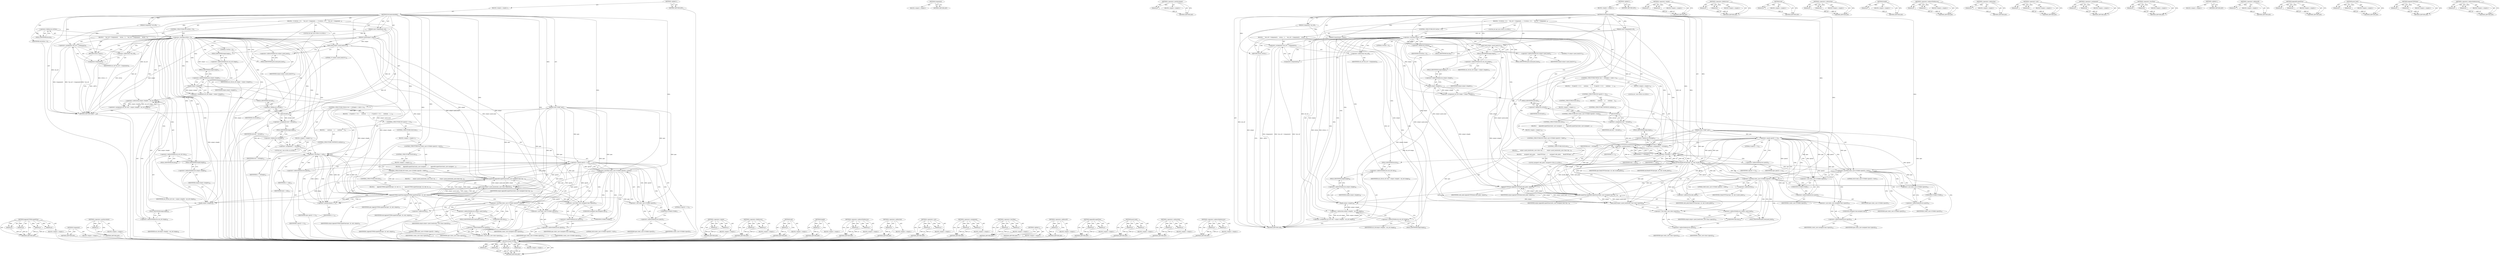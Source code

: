 digraph "&lt;operator&gt;.indirectIndexAccess" {
vulnerable_224 [label=<(METHOD,ReadUTFChar)>];
vulnerable_225 [label=<(PARAM,p1)>];
vulnerable_226 [label=<(PARAM,p2)>];
vulnerable_227 [label=<(PARAM,p3)>];
vulnerable_228 [label=<(PARAM,p4)>];
vulnerable_229 [label=<(BLOCK,&lt;empty&gt;,&lt;empty&gt;)>];
vulnerable_230 [label=<(METHOD_RETURN,ANY)>];
vulnerable_179 [label=<(METHOD,Component)>];
vulnerable_180 [label=<(BLOCK,&lt;empty&gt;,&lt;empty&gt;)>];
vulnerable_181 [label=<(METHOD_RETURN,ANY)>];
vulnerable_200 [label=<(METHOD,&lt;operator&gt;.postIncrement)>];
vulnerable_201 [label=<(PARAM,p1)>];
vulnerable_202 [label=<(BLOCK,&lt;empty&gt;,&lt;empty&gt;)>];
vulnerable_203 [label=<(METHOD_RETURN,ANY)>];
vulnerable_6 [label=<(METHOD,&lt;global&gt;)<SUB>1</SUB>>];
vulnerable_7 [label=<(BLOCK,&lt;empty&gt;,&lt;empty&gt;)<SUB>1</SUB>>];
vulnerable_8 [label=<(METHOD,DoCanonicalizeRef)<SUB>1</SUB>>];
vulnerable_9 [label=<(PARAM,const CHAR* spec)<SUB>1</SUB>>];
vulnerable_10 [label=<(PARAM,const Component&amp; ref)<SUB>2</SUB>>];
vulnerable_11 [label=<(PARAM,CanonOutput* output)<SUB>3</SUB>>];
vulnerable_12 [label=<(PARAM,Component* out_ref)<SUB>4</SUB>>];
vulnerable_13 [label=<(BLOCK,{
  if (ref.len &lt; 0) {
    *out_ref = Component...,{
  if (ref.len &lt; 0) {
    *out_ref = Component...)<SUB>4</SUB>>];
vulnerable_14 [label=<(CONTROL_STRUCTURE,IF,if (ref.len &lt; 0))<SUB>5</SUB>>];
vulnerable_15 [label=<(&lt;operator&gt;.lessThan,ref.len &lt; 0)<SUB>5</SUB>>];
vulnerable_16 [label=<(&lt;operator&gt;.fieldAccess,ref.len)<SUB>5</SUB>>];
vulnerable_17 [label=<(IDENTIFIER,ref,ref.len &lt; 0)<SUB>5</SUB>>];
vulnerable_18 [label=<(FIELD_IDENTIFIER,len,len)<SUB>5</SUB>>];
vulnerable_19 [label=<(LITERAL,0,ref.len &lt; 0)<SUB>5</SUB>>];
vulnerable_20 [label=<(BLOCK,{
    *out_ref = Component();
    return;
  },{
    *out_ref = Component();
    return;
  })<SUB>5</SUB>>];
vulnerable_21 [label=<(&lt;operator&gt;.assignment,*out_ref = Component())<SUB>6</SUB>>];
vulnerable_22 [label=<(&lt;operator&gt;.indirection,*out_ref)<SUB>6</SUB>>];
vulnerable_23 [label=<(IDENTIFIER,out_ref,*out_ref = Component())<SUB>6</SUB>>];
vulnerable_24 [label=<(Component,Component())<SUB>6</SUB>>];
vulnerable_25 [label=<(RETURN,return;,return;)<SUB>7</SUB>>];
vulnerable_26 [label=<(push_back,output-&gt;push_back('#'))<SUB>10</SUB>>];
vulnerable_27 [label=<(&lt;operator&gt;.indirectFieldAccess,output-&gt;push_back)<SUB>10</SUB>>];
vulnerable_28 [label=<(IDENTIFIER,output,output-&gt;push_back('#'))<SUB>10</SUB>>];
vulnerable_29 [label=<(FIELD_IDENTIFIER,push_back,push_back)<SUB>10</SUB>>];
vulnerable_30 [label=<(LITERAL,'#',output-&gt;push_back('#'))<SUB>10</SUB>>];
vulnerable_31 [label=<(&lt;operator&gt;.assignment,out_ref-&gt;begin = output-&gt;length())<SUB>11</SUB>>];
vulnerable_32 [label=<(&lt;operator&gt;.indirectFieldAccess,out_ref-&gt;begin)<SUB>11</SUB>>];
vulnerable_33 [label=<(IDENTIFIER,out_ref,out_ref-&gt;begin = output-&gt;length())<SUB>11</SUB>>];
vulnerable_34 [label=<(FIELD_IDENTIFIER,begin,begin)<SUB>11</SUB>>];
vulnerable_35 [label=<(length,output-&gt;length())<SUB>11</SUB>>];
vulnerable_36 [label=<(&lt;operator&gt;.indirectFieldAccess,output-&gt;length)<SUB>11</SUB>>];
vulnerable_37 [label=<(IDENTIFIER,output,output-&gt;length())<SUB>11</SUB>>];
vulnerable_38 [label=<(FIELD_IDENTIFIER,length,length)<SUB>11</SUB>>];
vulnerable_39 [label="<(LOCAL,int end: int)<SUB>13</SUB>>"];
vulnerable_40 [label=<(&lt;operator&gt;.assignment,end = ref.end())<SUB>13</SUB>>];
vulnerable_41 [label=<(IDENTIFIER,end,end = ref.end())<SUB>13</SUB>>];
vulnerable_42 [label=<(end,ref.end())<SUB>13</SUB>>];
vulnerable_43 [label=<(&lt;operator&gt;.fieldAccess,ref.end)<SUB>13</SUB>>];
vulnerable_44 [label=<(IDENTIFIER,ref,ref.end())<SUB>13</SUB>>];
vulnerable_45 [label=<(FIELD_IDENTIFIER,end,end)<SUB>13</SUB>>];
vulnerable_46 [label=<(CONTROL_STRUCTURE,FOR,for (int i = ref.begin;i &lt; end;i++))<SUB>14</SUB>>];
vulnerable_47 [label=<(BLOCK,&lt;empty&gt;,&lt;empty&gt;)<SUB>14</SUB>>];
vulnerable_48 [label="<(LOCAL,int i: int)<SUB>14</SUB>>"];
vulnerable_49 [label=<(&lt;operator&gt;.assignment,i = ref.begin)<SUB>14</SUB>>];
vulnerable_50 [label=<(IDENTIFIER,i,i = ref.begin)<SUB>14</SUB>>];
vulnerable_51 [label=<(&lt;operator&gt;.fieldAccess,ref.begin)<SUB>14</SUB>>];
vulnerable_52 [label=<(IDENTIFIER,ref,i = ref.begin)<SUB>14</SUB>>];
vulnerable_53 [label=<(FIELD_IDENTIFIER,begin,begin)<SUB>14</SUB>>];
vulnerable_54 [label=<(&lt;operator&gt;.lessThan,i &lt; end)<SUB>14</SUB>>];
vulnerable_55 [label=<(IDENTIFIER,i,i &lt; end)<SUB>14</SUB>>];
vulnerable_56 [label=<(IDENTIFIER,end,i &lt; end)<SUB>14</SUB>>];
vulnerable_57 [label=<(&lt;operator&gt;.postIncrement,i++)<SUB>14</SUB>>];
vulnerable_58 [label=<(IDENTIFIER,i,i++)<SUB>14</SUB>>];
vulnerable_59 [label=<(BLOCK,{
    if (spec[i] == 0) {
      continue;
    }...,{
    if (spec[i] == 0) {
      continue;
    }...)<SUB>14</SUB>>];
vulnerable_60 [label=<(CONTROL_STRUCTURE,IF,if (spec[i] == 0))<SUB>15</SUB>>];
vulnerable_61 [label=<(&lt;operator&gt;.equals,spec[i] == 0)<SUB>15</SUB>>];
vulnerable_62 [label=<(&lt;operator&gt;.indirectIndexAccess,spec[i])<SUB>15</SUB>>];
vulnerable_63 [label=<(IDENTIFIER,spec,spec[i] == 0)<SUB>15</SUB>>];
vulnerable_64 [label=<(IDENTIFIER,i,spec[i] == 0)<SUB>15</SUB>>];
vulnerable_65 [label=<(LITERAL,0,spec[i] == 0)<SUB>15</SUB>>];
vulnerable_66 [label=<(BLOCK,{
      continue;
    },{
      continue;
    })<SUB>15</SUB>>];
vulnerable_67 [label=<(CONTROL_STRUCTURE,CONTINUE,continue;)<SUB>16</SUB>>];
vulnerable_68 [label=<(CONTROL_STRUCTURE,ELSE,else)<SUB>17</SUB>>];
vulnerable_69 [label=<(BLOCK,&lt;empty&gt;,&lt;empty&gt;)<SUB>17</SUB>>];
vulnerable_70 [label=<(CONTROL_STRUCTURE,IF,if (static_cast&lt;UCHAR&gt;(spec[i]) &lt; 0x20))<SUB>17</SUB>>];
vulnerable_71 [label=<(&lt;operator&gt;.lessThan,static_cast&lt;UCHAR&gt;(spec[i]) &lt; 0x20)<SUB>17</SUB>>];
vulnerable_72 [label=<(&lt;operator&gt;.cast,static_cast&lt;UCHAR&gt;(spec[i]))<SUB>17</SUB>>];
vulnerable_73 [label=<(UNKNOWN,UCHAR,UCHAR)<SUB>17</SUB>>];
vulnerable_74 [label=<(&lt;operator&gt;.indirectIndexAccess,spec[i])<SUB>17</SUB>>];
vulnerable_75 [label=<(IDENTIFIER,spec,static_cast&lt;UCHAR&gt;(spec[i]))<SUB>17</SUB>>];
vulnerable_76 [label=<(IDENTIFIER,i,static_cast&lt;UCHAR&gt;(spec[i]))<SUB>17</SUB>>];
vulnerable_77 [label=<(LITERAL,0x20,static_cast&lt;UCHAR&gt;(spec[i]) &lt; 0x20)<SUB>17</SUB>>];
vulnerable_78 [label=<(BLOCK,{
      AppendEscapedChar(static_cast&lt;unsigned ...,{
      AppendEscapedChar(static_cast&lt;unsigned ...)<SUB>17</SUB>>];
vulnerable_79 [label=<(AppendEscapedChar,AppendEscapedChar(static_cast&lt;unsigned char&gt;(sp...)<SUB>18</SUB>>];
vulnerable_80 [label=<(&lt;operator&gt;.cast,static_cast&lt;unsigned char&gt;(spec[i]))<SUB>18</SUB>>];
vulnerable_81 [label=<(UNKNOWN,unsigned char,unsigned char)<SUB>18</SUB>>];
vulnerable_82 [label=<(&lt;operator&gt;.indirectIndexAccess,spec[i])<SUB>18</SUB>>];
vulnerable_83 [label=<(IDENTIFIER,spec,static_cast&lt;unsigned char&gt;(spec[i]))<SUB>18</SUB>>];
vulnerable_84 [label=<(IDENTIFIER,i,static_cast&lt;unsigned char&gt;(spec[i]))<SUB>18</SUB>>];
vulnerable_85 [label=<(IDENTIFIER,output,AppendEscapedChar(static_cast&lt;unsigned char&gt;(sp...)<SUB>18</SUB>>];
vulnerable_86 [label=<(CONTROL_STRUCTURE,ELSE,else)<SUB>19</SUB>>];
vulnerable_87 [label=<(BLOCK,&lt;empty&gt;,&lt;empty&gt;)<SUB>19</SUB>>];
vulnerable_88 [label=<(CONTROL_STRUCTURE,IF,if (static_cast&lt;UCHAR&gt;(spec[i]) &lt; 0x80))<SUB>19</SUB>>];
vulnerable_89 [label=<(&lt;operator&gt;.lessThan,static_cast&lt;UCHAR&gt;(spec[i]) &lt; 0x80)<SUB>19</SUB>>];
vulnerable_90 [label=<(&lt;operator&gt;.cast,static_cast&lt;UCHAR&gt;(spec[i]))<SUB>19</SUB>>];
vulnerable_91 [label=<(UNKNOWN,UCHAR,UCHAR)<SUB>19</SUB>>];
vulnerable_92 [label=<(&lt;operator&gt;.indirectIndexAccess,spec[i])<SUB>19</SUB>>];
vulnerable_93 [label=<(IDENTIFIER,spec,static_cast&lt;UCHAR&gt;(spec[i]))<SUB>19</SUB>>];
vulnerable_94 [label=<(IDENTIFIER,i,static_cast&lt;UCHAR&gt;(spec[i]))<SUB>19</SUB>>];
vulnerable_95 [label=<(LITERAL,0x80,static_cast&lt;UCHAR&gt;(spec[i]) &lt; 0x80)<SUB>19</SUB>>];
vulnerable_96 [label=<(BLOCK,{
       output-&gt;push_back(static_cast&lt;char&gt;(sp...,{
       output-&gt;push_back(static_cast&lt;char&gt;(sp...)<SUB>19</SUB>>];
vulnerable_97 [label=<(push_back,output-&gt;push_back(static_cast&lt;char&gt;(spec[i])))<SUB>20</SUB>>];
vulnerable_98 [label=<(&lt;operator&gt;.indirectFieldAccess,output-&gt;push_back)<SUB>20</SUB>>];
vulnerable_99 [label=<(IDENTIFIER,output,output-&gt;push_back(static_cast&lt;char&gt;(spec[i])))<SUB>20</SUB>>];
vulnerable_100 [label=<(FIELD_IDENTIFIER,push_back,push_back)<SUB>20</SUB>>];
vulnerable_101 [label=<(&lt;operator&gt;.cast,static_cast&lt;char&gt;(spec[i]))<SUB>20</SUB>>];
vulnerable_102 [label=<(UNKNOWN,char,char)<SUB>20</SUB>>];
vulnerable_103 [label=<(&lt;operator&gt;.indirectIndexAccess,spec[i])<SUB>20</SUB>>];
vulnerable_104 [label=<(IDENTIFIER,spec,static_cast&lt;char&gt;(spec[i]))<SUB>20</SUB>>];
vulnerable_105 [label=<(IDENTIFIER,i,static_cast&lt;char&gt;(spec[i]))<SUB>20</SUB>>];
vulnerable_106 [label=<(CONTROL_STRUCTURE,ELSE,else)<SUB>21</SUB>>];
vulnerable_107 [label=<(BLOCK,{
      unsigned code_point;
      ReadUTFChar(...,{
      unsigned code_point;
      ReadUTFChar(...)<SUB>21</SUB>>];
vulnerable_108 [label="<(LOCAL,unsigned code_point: unsigned)<SUB>22</SUB>>"];
vulnerable_109 [label=<(ReadUTFChar,ReadUTFChar(spec, &amp;i, end, &amp;code_point))<SUB>23</SUB>>];
vulnerable_110 [label=<(IDENTIFIER,spec,ReadUTFChar(spec, &amp;i, end, &amp;code_point))<SUB>23</SUB>>];
vulnerable_111 [label=<(&lt;operator&gt;.addressOf,&amp;i)<SUB>23</SUB>>];
vulnerable_112 [label=<(IDENTIFIER,i,ReadUTFChar(spec, &amp;i, end, &amp;code_point))<SUB>23</SUB>>];
vulnerable_113 [label=<(IDENTIFIER,end,ReadUTFChar(spec, &amp;i, end, &amp;code_point))<SUB>23</SUB>>];
vulnerable_114 [label=<(&lt;operator&gt;.addressOf,&amp;code_point)<SUB>23</SUB>>];
vulnerable_115 [label=<(IDENTIFIER,code_point,ReadUTFChar(spec, &amp;i, end, &amp;code_point))<SUB>23</SUB>>];
vulnerable_116 [label=<(AppendUTF8Value,AppendUTF8Value(code_point, output))<SUB>24</SUB>>];
vulnerable_117 [label=<(IDENTIFIER,code_point,AppendUTF8Value(code_point, output))<SUB>24</SUB>>];
vulnerable_118 [label=<(IDENTIFIER,output,AppendUTF8Value(code_point, output))<SUB>24</SUB>>];
vulnerable_119 [label=<(&lt;operator&gt;.assignment,out_ref-&gt;len = output-&gt;length() - out_ref-&gt;begin)<SUB>28</SUB>>];
vulnerable_120 [label=<(&lt;operator&gt;.indirectFieldAccess,out_ref-&gt;len)<SUB>28</SUB>>];
vulnerable_121 [label=<(IDENTIFIER,out_ref,out_ref-&gt;len = output-&gt;length() - out_ref-&gt;begin)<SUB>28</SUB>>];
vulnerable_122 [label=<(FIELD_IDENTIFIER,len,len)<SUB>28</SUB>>];
vulnerable_123 [label=<(&lt;operator&gt;.subtraction,output-&gt;length() - out_ref-&gt;begin)<SUB>28</SUB>>];
vulnerable_124 [label=<(length,output-&gt;length())<SUB>28</SUB>>];
vulnerable_125 [label=<(&lt;operator&gt;.indirectFieldAccess,output-&gt;length)<SUB>28</SUB>>];
vulnerable_126 [label=<(IDENTIFIER,output,output-&gt;length())<SUB>28</SUB>>];
vulnerable_127 [label=<(FIELD_IDENTIFIER,length,length)<SUB>28</SUB>>];
vulnerable_128 [label=<(&lt;operator&gt;.indirectFieldAccess,out_ref-&gt;begin)<SUB>28</SUB>>];
vulnerable_129 [label=<(IDENTIFIER,out_ref,output-&gt;length() - out_ref-&gt;begin)<SUB>28</SUB>>];
vulnerable_130 [label=<(FIELD_IDENTIFIER,begin,begin)<SUB>28</SUB>>];
vulnerable_131 [label=<(METHOD_RETURN,void)<SUB>1</SUB>>];
vulnerable_133 [label=<(METHOD_RETURN,ANY)<SUB>1</SUB>>];
vulnerable_204 [label=<(METHOD,&lt;operator&gt;.equals)>];
vulnerable_205 [label=<(PARAM,p1)>];
vulnerable_206 [label=<(PARAM,p2)>];
vulnerable_207 [label=<(BLOCK,&lt;empty&gt;,&lt;empty&gt;)>];
vulnerable_208 [label=<(METHOD_RETURN,ANY)>];
vulnerable_165 [label=<(METHOD,&lt;operator&gt;.fieldAccess)>];
vulnerable_166 [label=<(PARAM,p1)>];
vulnerable_167 [label=<(PARAM,p2)>];
vulnerable_168 [label=<(BLOCK,&lt;empty&gt;,&lt;empty&gt;)>];
vulnerable_169 [label=<(METHOD_RETURN,ANY)>];
vulnerable_196 [label=<(METHOD,end)>];
vulnerable_197 [label=<(PARAM,p1)>];
vulnerable_198 [label=<(BLOCK,&lt;empty&gt;,&lt;empty&gt;)>];
vulnerable_199 [label=<(METHOD_RETURN,ANY)>];
vulnerable_240 [label=<(METHOD,&lt;operator&gt;.subtraction)>];
vulnerable_241 [label=<(PARAM,p1)>];
vulnerable_242 [label=<(PARAM,p2)>];
vulnerable_243 [label=<(BLOCK,&lt;empty&gt;,&lt;empty&gt;)>];
vulnerable_244 [label=<(METHOD_RETURN,ANY)>];
vulnerable_192 [label=<(METHOD,length)>];
vulnerable_193 [label=<(PARAM,p1)>];
vulnerable_194 [label=<(BLOCK,&lt;empty&gt;,&lt;empty&gt;)>];
vulnerable_195 [label=<(METHOD_RETURN,ANY)>];
vulnerable_187 [label=<(METHOD,&lt;operator&gt;.indirectFieldAccess)>];
vulnerable_188 [label=<(PARAM,p1)>];
vulnerable_189 [label=<(PARAM,p2)>];
vulnerable_190 [label=<(BLOCK,&lt;empty&gt;,&lt;empty&gt;)>];
vulnerable_191 [label=<(METHOD_RETURN,ANY)>];
vulnerable_175 [label=<(METHOD,&lt;operator&gt;.indirection)>];
vulnerable_176 [label=<(PARAM,p1)>];
vulnerable_177 [label=<(BLOCK,&lt;empty&gt;,&lt;empty&gt;)>];
vulnerable_178 [label=<(METHOD_RETURN,ANY)>];
vulnerable_214 [label=<(METHOD,&lt;operator&gt;.cast)>];
vulnerable_215 [label=<(PARAM,p1)>];
vulnerable_216 [label=<(PARAM,p2)>];
vulnerable_217 [label=<(BLOCK,&lt;empty&gt;,&lt;empty&gt;)>];
vulnerable_218 [label=<(METHOD_RETURN,ANY)>];
vulnerable_170 [label=<(METHOD,&lt;operator&gt;.assignment)>];
vulnerable_171 [label=<(PARAM,p1)>];
vulnerable_172 [label=<(PARAM,p2)>];
vulnerable_173 [label=<(BLOCK,&lt;empty&gt;,&lt;empty&gt;)>];
vulnerable_174 [label=<(METHOD_RETURN,ANY)>];
vulnerable_160 [label=<(METHOD,&lt;operator&gt;.lessThan)>];
vulnerable_161 [label=<(PARAM,p1)>];
vulnerable_162 [label=<(PARAM,p2)>];
vulnerable_163 [label=<(BLOCK,&lt;empty&gt;,&lt;empty&gt;)>];
vulnerable_164 [label=<(METHOD_RETURN,ANY)>];
vulnerable_154 [label=<(METHOD,&lt;global&gt;)<SUB>1</SUB>>];
vulnerable_155 [label=<(BLOCK,&lt;empty&gt;,&lt;empty&gt;)>];
vulnerable_156 [label=<(METHOD_RETURN,ANY)>];
vulnerable_231 [label=<(METHOD,&lt;operator&gt;.addressOf)>];
vulnerable_232 [label=<(PARAM,p1)>];
vulnerable_233 [label=<(BLOCK,&lt;empty&gt;,&lt;empty&gt;)>];
vulnerable_234 [label=<(METHOD_RETURN,ANY)>];
vulnerable_219 [label=<(METHOD,AppendEscapedChar)>];
vulnerable_220 [label=<(PARAM,p1)>];
vulnerable_221 [label=<(PARAM,p2)>];
vulnerable_222 [label=<(BLOCK,&lt;empty&gt;,&lt;empty&gt;)>];
vulnerable_223 [label=<(METHOD_RETURN,ANY)>];
vulnerable_182 [label=<(METHOD,push_back)>];
vulnerable_183 [label=<(PARAM,p1)>];
vulnerable_184 [label=<(PARAM,p2)>];
vulnerable_185 [label=<(BLOCK,&lt;empty&gt;,&lt;empty&gt;)>];
vulnerable_186 [label=<(METHOD_RETURN,ANY)>];
vulnerable_235 [label=<(METHOD,AppendUTF8Value)>];
vulnerable_236 [label=<(PARAM,p1)>];
vulnerable_237 [label=<(PARAM,p2)>];
vulnerable_238 [label=<(BLOCK,&lt;empty&gt;,&lt;empty&gt;)>];
vulnerable_239 [label=<(METHOD_RETURN,ANY)>];
vulnerable_209 [label=<(METHOD,&lt;operator&gt;.indirectIndexAccess)>];
vulnerable_210 [label=<(PARAM,p1)>];
vulnerable_211 [label=<(PARAM,p2)>];
vulnerable_212 [label=<(BLOCK,&lt;empty&gt;,&lt;empty&gt;)>];
vulnerable_213 [label=<(METHOD_RETURN,ANY)>];
fixed_217 [label=<(METHOD,AppendUTF8EscapedChar)>];
fixed_218 [label=<(PARAM,p1)>];
fixed_219 [label=<(PARAM,p2)>];
fixed_220 [label=<(PARAM,p3)>];
fixed_221 [label=<(PARAM,p4)>];
fixed_222 [label=<(BLOCK,&lt;empty&gt;,&lt;empty&gt;)>];
fixed_223 [label=<(METHOD_RETURN,ANY)>];
fixed_172 [label=<(METHOD,Component)>];
fixed_173 [label=<(BLOCK,&lt;empty&gt;,&lt;empty&gt;)>];
fixed_174 [label=<(METHOD_RETURN,ANY)>];
fixed_193 [label=<(METHOD,&lt;operator&gt;.postIncrement)>];
fixed_194 [label=<(PARAM,p1)>];
fixed_195 [label=<(BLOCK,&lt;empty&gt;,&lt;empty&gt;)>];
fixed_196 [label=<(METHOD_RETURN,ANY)>];
fixed_6 [label=<(METHOD,&lt;global&gt;)<SUB>1</SUB>>];
fixed_7 [label=<(BLOCK,&lt;empty&gt;,&lt;empty&gt;)<SUB>1</SUB>>];
fixed_8 [label=<(METHOD,DoCanonicalizeRef)<SUB>1</SUB>>];
fixed_9 [label=<(PARAM,const CHAR* spec)<SUB>1</SUB>>];
fixed_10 [label=<(PARAM,const Component&amp; ref)<SUB>2</SUB>>];
fixed_11 [label=<(PARAM,CanonOutput* output)<SUB>3</SUB>>];
fixed_12 [label=<(PARAM,Component* out_ref)<SUB>4</SUB>>];
fixed_13 [label=<(BLOCK,{
  if (ref.len &lt; 0) {
    *out_ref = Component...,{
  if (ref.len &lt; 0) {
    *out_ref = Component...)<SUB>4</SUB>>];
fixed_14 [label=<(CONTROL_STRUCTURE,IF,if (ref.len &lt; 0))<SUB>5</SUB>>];
fixed_15 [label=<(&lt;operator&gt;.lessThan,ref.len &lt; 0)<SUB>5</SUB>>];
fixed_16 [label=<(&lt;operator&gt;.fieldAccess,ref.len)<SUB>5</SUB>>];
fixed_17 [label=<(IDENTIFIER,ref,ref.len &lt; 0)<SUB>5</SUB>>];
fixed_18 [label=<(FIELD_IDENTIFIER,len,len)<SUB>5</SUB>>];
fixed_19 [label=<(LITERAL,0,ref.len &lt; 0)<SUB>5</SUB>>];
fixed_20 [label=<(BLOCK,{
    *out_ref = Component();
    return;
  },{
    *out_ref = Component();
    return;
  })<SUB>5</SUB>>];
fixed_21 [label=<(&lt;operator&gt;.assignment,*out_ref = Component())<SUB>6</SUB>>];
fixed_22 [label=<(&lt;operator&gt;.indirection,*out_ref)<SUB>6</SUB>>];
fixed_23 [label=<(IDENTIFIER,out_ref,*out_ref = Component())<SUB>6</SUB>>];
fixed_24 [label=<(Component,Component())<SUB>6</SUB>>];
fixed_25 [label=<(RETURN,return;,return;)<SUB>7</SUB>>];
fixed_26 [label=<(push_back,output-&gt;push_back('#'))<SUB>10</SUB>>];
fixed_27 [label=<(&lt;operator&gt;.indirectFieldAccess,output-&gt;push_back)<SUB>10</SUB>>];
fixed_28 [label=<(IDENTIFIER,output,output-&gt;push_back('#'))<SUB>10</SUB>>];
fixed_29 [label=<(FIELD_IDENTIFIER,push_back,push_back)<SUB>10</SUB>>];
fixed_30 [label=<(LITERAL,'#',output-&gt;push_back('#'))<SUB>10</SUB>>];
fixed_31 [label=<(&lt;operator&gt;.assignment,out_ref-&gt;begin = output-&gt;length())<SUB>11</SUB>>];
fixed_32 [label=<(&lt;operator&gt;.indirectFieldAccess,out_ref-&gt;begin)<SUB>11</SUB>>];
fixed_33 [label=<(IDENTIFIER,out_ref,out_ref-&gt;begin = output-&gt;length())<SUB>11</SUB>>];
fixed_34 [label=<(FIELD_IDENTIFIER,begin,begin)<SUB>11</SUB>>];
fixed_35 [label=<(length,output-&gt;length())<SUB>11</SUB>>];
fixed_36 [label=<(&lt;operator&gt;.indirectFieldAccess,output-&gt;length)<SUB>11</SUB>>];
fixed_37 [label=<(IDENTIFIER,output,output-&gt;length())<SUB>11</SUB>>];
fixed_38 [label=<(FIELD_IDENTIFIER,length,length)<SUB>11</SUB>>];
fixed_39 [label="<(LOCAL,int end: int)<SUB>13</SUB>>"];
fixed_40 [label=<(&lt;operator&gt;.assignment,end = ref.end())<SUB>13</SUB>>];
fixed_41 [label=<(IDENTIFIER,end,end = ref.end())<SUB>13</SUB>>];
fixed_42 [label=<(end,ref.end())<SUB>13</SUB>>];
fixed_43 [label=<(&lt;operator&gt;.fieldAccess,ref.end)<SUB>13</SUB>>];
fixed_44 [label=<(IDENTIFIER,ref,ref.end())<SUB>13</SUB>>];
fixed_45 [label=<(FIELD_IDENTIFIER,end,end)<SUB>13</SUB>>];
fixed_46 [label=<(CONTROL_STRUCTURE,FOR,for (int i = ref.begin;i &lt; end;i++))<SUB>14</SUB>>];
fixed_47 [label=<(BLOCK,&lt;empty&gt;,&lt;empty&gt;)<SUB>14</SUB>>];
fixed_48 [label="<(LOCAL,int i: int)<SUB>14</SUB>>"];
fixed_49 [label=<(&lt;operator&gt;.assignment,i = ref.begin)<SUB>14</SUB>>];
fixed_50 [label=<(IDENTIFIER,i,i = ref.begin)<SUB>14</SUB>>];
fixed_51 [label=<(&lt;operator&gt;.fieldAccess,ref.begin)<SUB>14</SUB>>];
fixed_52 [label=<(IDENTIFIER,ref,i = ref.begin)<SUB>14</SUB>>];
fixed_53 [label=<(FIELD_IDENTIFIER,begin,begin)<SUB>14</SUB>>];
fixed_54 [label=<(&lt;operator&gt;.lessThan,i &lt; end)<SUB>14</SUB>>];
fixed_55 [label=<(IDENTIFIER,i,i &lt; end)<SUB>14</SUB>>];
fixed_56 [label=<(IDENTIFIER,end,i &lt; end)<SUB>14</SUB>>];
fixed_57 [label=<(&lt;operator&gt;.postIncrement,i++)<SUB>14</SUB>>];
fixed_58 [label=<(IDENTIFIER,i,i++)<SUB>14</SUB>>];
fixed_59 [label=<(BLOCK,{
    if (spec[i] == 0) {
      continue;
    }...,{
    if (spec[i] == 0) {
      continue;
    }...)<SUB>14</SUB>>];
fixed_60 [label=<(CONTROL_STRUCTURE,IF,if (spec[i] == 0))<SUB>15</SUB>>];
fixed_61 [label=<(&lt;operator&gt;.equals,spec[i] == 0)<SUB>15</SUB>>];
fixed_62 [label=<(&lt;operator&gt;.indirectIndexAccess,spec[i])<SUB>15</SUB>>];
fixed_63 [label=<(IDENTIFIER,spec,spec[i] == 0)<SUB>15</SUB>>];
fixed_64 [label=<(IDENTIFIER,i,spec[i] == 0)<SUB>15</SUB>>];
fixed_65 [label=<(LITERAL,0,spec[i] == 0)<SUB>15</SUB>>];
fixed_66 [label=<(BLOCK,{
      continue;
    },{
      continue;
    })<SUB>15</SUB>>];
fixed_67 [label=<(CONTROL_STRUCTURE,CONTINUE,continue;)<SUB>16</SUB>>];
fixed_68 [label=<(CONTROL_STRUCTURE,ELSE,else)<SUB>17</SUB>>];
fixed_69 [label=<(BLOCK,&lt;empty&gt;,&lt;empty&gt;)<SUB>17</SUB>>];
fixed_70 [label=<(CONTROL_STRUCTURE,IF,if (static_cast&lt;UCHAR&gt;(spec[i]) &lt; 0x20))<SUB>17</SUB>>];
fixed_71 [label=<(&lt;operator&gt;.lessThan,static_cast&lt;UCHAR&gt;(spec[i]) &lt; 0x20)<SUB>17</SUB>>];
fixed_72 [label=<(&lt;operator&gt;.cast,static_cast&lt;UCHAR&gt;(spec[i]))<SUB>17</SUB>>];
fixed_73 [label=<(UNKNOWN,UCHAR,UCHAR)<SUB>17</SUB>>];
fixed_74 [label=<(&lt;operator&gt;.indirectIndexAccess,spec[i])<SUB>17</SUB>>];
fixed_75 [label=<(IDENTIFIER,spec,static_cast&lt;UCHAR&gt;(spec[i]))<SUB>17</SUB>>];
fixed_76 [label=<(IDENTIFIER,i,static_cast&lt;UCHAR&gt;(spec[i]))<SUB>17</SUB>>];
fixed_77 [label=<(LITERAL,0x20,static_cast&lt;UCHAR&gt;(spec[i]) &lt; 0x20)<SUB>17</SUB>>];
fixed_78 [label=<(BLOCK,{
      AppendEscapedChar(static_cast&lt;unsigned ...,{
      AppendEscapedChar(static_cast&lt;unsigned ...)<SUB>17</SUB>>];
fixed_79 [label=<(AppendEscapedChar,AppendEscapedChar(static_cast&lt;unsigned char&gt;(sp...)<SUB>18</SUB>>];
fixed_80 [label=<(&lt;operator&gt;.cast,static_cast&lt;unsigned char&gt;(spec[i]))<SUB>18</SUB>>];
fixed_81 [label=<(UNKNOWN,unsigned char,unsigned char)<SUB>18</SUB>>];
fixed_82 [label=<(&lt;operator&gt;.indirectIndexAccess,spec[i])<SUB>18</SUB>>];
fixed_83 [label=<(IDENTIFIER,spec,static_cast&lt;unsigned char&gt;(spec[i]))<SUB>18</SUB>>];
fixed_84 [label=<(IDENTIFIER,i,static_cast&lt;unsigned char&gt;(spec[i]))<SUB>18</SUB>>];
fixed_85 [label=<(IDENTIFIER,output,AppendEscapedChar(static_cast&lt;unsigned char&gt;(sp...)<SUB>18</SUB>>];
fixed_86 [label=<(CONTROL_STRUCTURE,ELSE,else)<SUB>19</SUB>>];
fixed_87 [label=<(BLOCK,&lt;empty&gt;,&lt;empty&gt;)<SUB>19</SUB>>];
fixed_88 [label=<(CONTROL_STRUCTURE,IF,if (static_cast&lt;UCHAR&gt;(spec[i]) &lt; 0x80))<SUB>19</SUB>>];
fixed_89 [label=<(&lt;operator&gt;.lessThan,static_cast&lt;UCHAR&gt;(spec[i]) &lt; 0x80)<SUB>19</SUB>>];
fixed_90 [label=<(&lt;operator&gt;.cast,static_cast&lt;UCHAR&gt;(spec[i]))<SUB>19</SUB>>];
fixed_91 [label=<(UNKNOWN,UCHAR,UCHAR)<SUB>19</SUB>>];
fixed_92 [label=<(&lt;operator&gt;.indirectIndexAccess,spec[i])<SUB>19</SUB>>];
fixed_93 [label=<(IDENTIFIER,spec,static_cast&lt;UCHAR&gt;(spec[i]))<SUB>19</SUB>>];
fixed_94 [label=<(IDENTIFIER,i,static_cast&lt;UCHAR&gt;(spec[i]))<SUB>19</SUB>>];
fixed_95 [label=<(LITERAL,0x80,static_cast&lt;UCHAR&gt;(spec[i]) &lt; 0x80)<SUB>19</SUB>>];
fixed_96 [label=<(BLOCK,{
       output-&gt;push_back(static_cast&lt;char&gt;(sp...,{
       output-&gt;push_back(static_cast&lt;char&gt;(sp...)<SUB>19</SUB>>];
fixed_97 [label=<(push_back,output-&gt;push_back(static_cast&lt;char&gt;(spec[i])))<SUB>20</SUB>>];
fixed_98 [label=<(&lt;operator&gt;.indirectFieldAccess,output-&gt;push_back)<SUB>20</SUB>>];
fixed_99 [label=<(IDENTIFIER,output,output-&gt;push_back(static_cast&lt;char&gt;(spec[i])))<SUB>20</SUB>>];
fixed_100 [label=<(FIELD_IDENTIFIER,push_back,push_back)<SUB>20</SUB>>];
fixed_101 [label=<(&lt;operator&gt;.cast,static_cast&lt;char&gt;(spec[i]))<SUB>20</SUB>>];
fixed_102 [label=<(UNKNOWN,char,char)<SUB>20</SUB>>];
fixed_103 [label=<(&lt;operator&gt;.indirectIndexAccess,spec[i])<SUB>20</SUB>>];
fixed_104 [label=<(IDENTIFIER,spec,static_cast&lt;char&gt;(spec[i]))<SUB>20</SUB>>];
fixed_105 [label=<(IDENTIFIER,i,static_cast&lt;char&gt;(spec[i]))<SUB>20</SUB>>];
fixed_106 [label=<(CONTROL_STRUCTURE,ELSE,else)<SUB>21</SUB>>];
fixed_107 [label=<(BLOCK,{
      AppendUTF8EscapedChar(spec, &amp;i, end, ou...,{
      AppendUTF8EscapedChar(spec, &amp;i, end, ou...)<SUB>21</SUB>>];
fixed_108 [label=<(AppendUTF8EscapedChar,AppendUTF8EscapedChar(spec, &amp;i, end, output))<SUB>22</SUB>>];
fixed_109 [label=<(IDENTIFIER,spec,AppendUTF8EscapedChar(spec, &amp;i, end, output))<SUB>22</SUB>>];
fixed_110 [label=<(&lt;operator&gt;.addressOf,&amp;i)<SUB>22</SUB>>];
fixed_111 [label=<(IDENTIFIER,i,AppendUTF8EscapedChar(spec, &amp;i, end, output))<SUB>22</SUB>>];
fixed_112 [label=<(IDENTIFIER,end,AppendUTF8EscapedChar(spec, &amp;i, end, output))<SUB>22</SUB>>];
fixed_113 [label=<(IDENTIFIER,output,AppendUTF8EscapedChar(spec, &amp;i, end, output))<SUB>22</SUB>>];
fixed_114 [label=<(&lt;operator&gt;.assignment,out_ref-&gt;len = output-&gt;length() - out_ref-&gt;begin)<SUB>26</SUB>>];
fixed_115 [label=<(&lt;operator&gt;.indirectFieldAccess,out_ref-&gt;len)<SUB>26</SUB>>];
fixed_116 [label=<(IDENTIFIER,out_ref,out_ref-&gt;len = output-&gt;length() - out_ref-&gt;begin)<SUB>26</SUB>>];
fixed_117 [label=<(FIELD_IDENTIFIER,len,len)<SUB>26</SUB>>];
fixed_118 [label=<(&lt;operator&gt;.subtraction,output-&gt;length() - out_ref-&gt;begin)<SUB>26</SUB>>];
fixed_119 [label=<(length,output-&gt;length())<SUB>26</SUB>>];
fixed_120 [label=<(&lt;operator&gt;.indirectFieldAccess,output-&gt;length)<SUB>26</SUB>>];
fixed_121 [label=<(IDENTIFIER,output,output-&gt;length())<SUB>26</SUB>>];
fixed_122 [label=<(FIELD_IDENTIFIER,length,length)<SUB>26</SUB>>];
fixed_123 [label=<(&lt;operator&gt;.indirectFieldAccess,out_ref-&gt;begin)<SUB>26</SUB>>];
fixed_124 [label=<(IDENTIFIER,out_ref,output-&gt;length() - out_ref-&gt;begin)<SUB>26</SUB>>];
fixed_125 [label=<(FIELD_IDENTIFIER,begin,begin)<SUB>26</SUB>>];
fixed_126 [label=<(METHOD_RETURN,void)<SUB>1</SUB>>];
fixed_128 [label=<(METHOD_RETURN,ANY)<SUB>1</SUB>>];
fixed_197 [label=<(METHOD,&lt;operator&gt;.equals)>];
fixed_198 [label=<(PARAM,p1)>];
fixed_199 [label=<(PARAM,p2)>];
fixed_200 [label=<(BLOCK,&lt;empty&gt;,&lt;empty&gt;)>];
fixed_201 [label=<(METHOD_RETURN,ANY)>];
fixed_158 [label=<(METHOD,&lt;operator&gt;.fieldAccess)>];
fixed_159 [label=<(PARAM,p1)>];
fixed_160 [label=<(PARAM,p2)>];
fixed_161 [label=<(BLOCK,&lt;empty&gt;,&lt;empty&gt;)>];
fixed_162 [label=<(METHOD_RETURN,ANY)>];
fixed_189 [label=<(METHOD,end)>];
fixed_190 [label=<(PARAM,p1)>];
fixed_191 [label=<(BLOCK,&lt;empty&gt;,&lt;empty&gt;)>];
fixed_192 [label=<(METHOD_RETURN,ANY)>];
fixed_185 [label=<(METHOD,length)>];
fixed_186 [label=<(PARAM,p1)>];
fixed_187 [label=<(BLOCK,&lt;empty&gt;,&lt;empty&gt;)>];
fixed_188 [label=<(METHOD_RETURN,ANY)>];
fixed_180 [label=<(METHOD,&lt;operator&gt;.indirectFieldAccess)>];
fixed_181 [label=<(PARAM,p1)>];
fixed_182 [label=<(PARAM,p2)>];
fixed_183 [label=<(BLOCK,&lt;empty&gt;,&lt;empty&gt;)>];
fixed_184 [label=<(METHOD_RETURN,ANY)>];
fixed_168 [label=<(METHOD,&lt;operator&gt;.indirection)>];
fixed_169 [label=<(PARAM,p1)>];
fixed_170 [label=<(BLOCK,&lt;empty&gt;,&lt;empty&gt;)>];
fixed_171 [label=<(METHOD_RETURN,ANY)>];
fixed_207 [label=<(METHOD,&lt;operator&gt;.cast)>];
fixed_208 [label=<(PARAM,p1)>];
fixed_209 [label=<(PARAM,p2)>];
fixed_210 [label=<(BLOCK,&lt;empty&gt;,&lt;empty&gt;)>];
fixed_211 [label=<(METHOD_RETURN,ANY)>];
fixed_163 [label=<(METHOD,&lt;operator&gt;.assignment)>];
fixed_164 [label=<(PARAM,p1)>];
fixed_165 [label=<(PARAM,p2)>];
fixed_166 [label=<(BLOCK,&lt;empty&gt;,&lt;empty&gt;)>];
fixed_167 [label=<(METHOD_RETURN,ANY)>];
fixed_153 [label=<(METHOD,&lt;operator&gt;.lessThan)>];
fixed_154 [label=<(PARAM,p1)>];
fixed_155 [label=<(PARAM,p2)>];
fixed_156 [label=<(BLOCK,&lt;empty&gt;,&lt;empty&gt;)>];
fixed_157 [label=<(METHOD_RETURN,ANY)>];
fixed_147 [label=<(METHOD,&lt;global&gt;)<SUB>1</SUB>>];
fixed_148 [label=<(BLOCK,&lt;empty&gt;,&lt;empty&gt;)>];
fixed_149 [label=<(METHOD_RETURN,ANY)>];
fixed_224 [label=<(METHOD,&lt;operator&gt;.addressOf)>];
fixed_225 [label=<(PARAM,p1)>];
fixed_226 [label=<(BLOCK,&lt;empty&gt;,&lt;empty&gt;)>];
fixed_227 [label=<(METHOD_RETURN,ANY)>];
fixed_212 [label=<(METHOD,AppendEscapedChar)>];
fixed_213 [label=<(PARAM,p1)>];
fixed_214 [label=<(PARAM,p2)>];
fixed_215 [label=<(BLOCK,&lt;empty&gt;,&lt;empty&gt;)>];
fixed_216 [label=<(METHOD_RETURN,ANY)>];
fixed_175 [label=<(METHOD,push_back)>];
fixed_176 [label=<(PARAM,p1)>];
fixed_177 [label=<(PARAM,p2)>];
fixed_178 [label=<(BLOCK,&lt;empty&gt;,&lt;empty&gt;)>];
fixed_179 [label=<(METHOD_RETURN,ANY)>];
fixed_228 [label=<(METHOD,&lt;operator&gt;.subtraction)>];
fixed_229 [label=<(PARAM,p1)>];
fixed_230 [label=<(PARAM,p2)>];
fixed_231 [label=<(BLOCK,&lt;empty&gt;,&lt;empty&gt;)>];
fixed_232 [label=<(METHOD_RETURN,ANY)>];
fixed_202 [label=<(METHOD,&lt;operator&gt;.indirectIndexAccess)>];
fixed_203 [label=<(PARAM,p1)>];
fixed_204 [label=<(PARAM,p2)>];
fixed_205 [label=<(BLOCK,&lt;empty&gt;,&lt;empty&gt;)>];
fixed_206 [label=<(METHOD_RETURN,ANY)>];
vulnerable_224 -> vulnerable_225  [key=0, label="AST: "];
vulnerable_224 -> vulnerable_225  [key=1, label="DDG: "];
vulnerable_224 -> vulnerable_229  [key=0, label="AST: "];
vulnerable_224 -> vulnerable_226  [key=0, label="AST: "];
vulnerable_224 -> vulnerable_226  [key=1, label="DDG: "];
vulnerable_224 -> vulnerable_230  [key=0, label="AST: "];
vulnerable_224 -> vulnerable_230  [key=1, label="CFG: "];
vulnerable_224 -> vulnerable_227  [key=0, label="AST: "];
vulnerable_224 -> vulnerable_227  [key=1, label="DDG: "];
vulnerable_224 -> vulnerable_228  [key=0, label="AST: "];
vulnerable_224 -> vulnerable_228  [key=1, label="DDG: "];
vulnerable_225 -> vulnerable_230  [key=0, label="DDG: p1"];
vulnerable_226 -> vulnerable_230  [key=0, label="DDG: p2"];
vulnerable_227 -> vulnerable_230  [key=0, label="DDG: p3"];
vulnerable_228 -> vulnerable_230  [key=0, label="DDG: p4"];
vulnerable_179 -> vulnerable_180  [key=0, label="AST: "];
vulnerable_179 -> vulnerable_181  [key=0, label="AST: "];
vulnerable_179 -> vulnerable_181  [key=1, label="CFG: "];
vulnerable_200 -> vulnerable_201  [key=0, label="AST: "];
vulnerable_200 -> vulnerable_201  [key=1, label="DDG: "];
vulnerable_200 -> vulnerable_202  [key=0, label="AST: "];
vulnerable_200 -> vulnerable_203  [key=0, label="AST: "];
vulnerable_200 -> vulnerable_203  [key=1, label="CFG: "];
vulnerable_201 -> vulnerable_203  [key=0, label="DDG: p1"];
vulnerable_6 -> vulnerable_7  [key=0, label="AST: "];
vulnerable_6 -> vulnerable_133  [key=0, label="AST: "];
vulnerable_6 -> vulnerable_133  [key=1, label="CFG: "];
vulnerable_7 -> vulnerable_8  [key=0, label="AST: "];
vulnerable_8 -> vulnerable_9  [key=0, label="AST: "];
vulnerable_8 -> vulnerable_9  [key=1, label="DDG: "];
vulnerable_8 -> vulnerable_10  [key=0, label="AST: "];
vulnerable_8 -> vulnerable_10  [key=1, label="DDG: "];
vulnerable_8 -> vulnerable_11  [key=0, label="AST: "];
vulnerable_8 -> vulnerable_11  [key=1, label="DDG: "];
vulnerable_8 -> vulnerable_12  [key=0, label="AST: "];
vulnerable_8 -> vulnerable_12  [key=1, label="DDG: "];
vulnerable_8 -> vulnerable_13  [key=0, label="AST: "];
vulnerable_8 -> vulnerable_131  [key=0, label="AST: "];
vulnerable_8 -> vulnerable_18  [key=0, label="CFG: "];
vulnerable_8 -> vulnerable_26  [key=0, label="DDG: "];
vulnerable_8 -> vulnerable_15  [key=0, label="DDG: "];
vulnerable_8 -> vulnerable_21  [key=0, label="DDG: "];
vulnerable_8 -> vulnerable_25  [key=0, label="DDG: "];
vulnerable_8 -> vulnerable_54  [key=0, label="DDG: "];
vulnerable_8 -> vulnerable_57  [key=0, label="DDG: "];
vulnerable_8 -> vulnerable_61  [key=0, label="DDG: "];
vulnerable_8 -> vulnerable_71  [key=0, label="DDG: "];
vulnerable_8 -> vulnerable_79  [key=0, label="DDG: "];
vulnerable_8 -> vulnerable_89  [key=0, label="DDG: "];
vulnerable_8 -> vulnerable_109  [key=0, label="DDG: "];
vulnerable_8 -> vulnerable_116  [key=0, label="DDG: "];
vulnerable_9 -> vulnerable_131  [key=0, label="DDG: spec"];
vulnerable_9 -> vulnerable_61  [key=0, label="DDG: spec"];
vulnerable_9 -> vulnerable_71  [key=0, label="DDG: spec"];
vulnerable_9 -> vulnerable_72  [key=0, label="DDG: spec"];
vulnerable_9 -> vulnerable_79  [key=0, label="DDG: spec"];
vulnerable_9 -> vulnerable_80  [key=0, label="DDG: spec"];
vulnerable_9 -> vulnerable_89  [key=0, label="DDG: spec"];
vulnerable_9 -> vulnerable_90  [key=0, label="DDG: spec"];
vulnerable_9 -> vulnerable_97  [key=0, label="DDG: spec"];
vulnerable_9 -> vulnerable_101  [key=0, label="DDG: spec"];
vulnerable_9 -> vulnerable_109  [key=0, label="DDG: spec"];
vulnerable_10 -> vulnerable_131  [key=0, label="DDG: ref"];
vulnerable_10 -> vulnerable_15  [key=0, label="DDG: ref"];
vulnerable_10 -> vulnerable_42  [key=0, label="DDG: ref"];
vulnerable_10 -> vulnerable_49  [key=0, label="DDG: ref"];
vulnerable_11 -> vulnerable_131  [key=0, label="DDG: output"];
vulnerable_11 -> vulnerable_26  [key=0, label="DDG: output"];
vulnerable_11 -> vulnerable_35  [key=0, label="DDG: output"];
vulnerable_11 -> vulnerable_124  [key=0, label="DDG: output"];
vulnerable_11 -> vulnerable_79  [key=0, label="DDG: output"];
vulnerable_11 -> vulnerable_97  [key=0, label="DDG: output"];
vulnerable_11 -> vulnerable_116  [key=0, label="DDG: output"];
vulnerable_12 -> vulnerable_131  [key=0, label="DDG: out_ref"];
vulnerable_12 -> vulnerable_123  [key=0, label="DDG: out_ref"];
vulnerable_13 -> vulnerable_14  [key=0, label="AST: "];
vulnerable_13 -> vulnerable_26  [key=0, label="AST: "];
vulnerable_13 -> vulnerable_31  [key=0, label="AST: "];
vulnerable_13 -> vulnerable_39  [key=0, label="AST: "];
vulnerable_13 -> vulnerable_40  [key=0, label="AST: "];
vulnerable_13 -> vulnerable_46  [key=0, label="AST: "];
vulnerable_13 -> vulnerable_119  [key=0, label="AST: "];
vulnerable_14 -> vulnerable_15  [key=0, label="AST: "];
vulnerable_14 -> vulnerable_20  [key=0, label="AST: "];
vulnerable_15 -> vulnerable_16  [key=0, label="AST: "];
vulnerable_15 -> vulnerable_19  [key=0, label="AST: "];
vulnerable_15 -> vulnerable_22  [key=0, label="CFG: "];
vulnerable_15 -> vulnerable_22  [key=1, label="CDG: "];
vulnerable_15 -> vulnerable_29  [key=0, label="CFG: "];
vulnerable_15 -> vulnerable_29  [key=1, label="CDG: "];
vulnerable_15 -> vulnerable_131  [key=0, label="DDG: ref.len"];
vulnerable_15 -> vulnerable_131  [key=1, label="DDG: ref.len &lt; 0"];
vulnerable_15 -> vulnerable_34  [key=0, label="CDG: "];
vulnerable_15 -> vulnerable_21  [key=0, label="CDG: "];
vulnerable_15 -> vulnerable_32  [key=0, label="CDG: "];
vulnerable_15 -> vulnerable_49  [key=0, label="CDG: "];
vulnerable_15 -> vulnerable_26  [key=0, label="CDG: "];
vulnerable_15 -> vulnerable_42  [key=0, label="CDG: "];
vulnerable_15 -> vulnerable_51  [key=0, label="CDG: "];
vulnerable_15 -> vulnerable_120  [key=0, label="CDG: "];
vulnerable_15 -> vulnerable_122  [key=0, label="CDG: "];
vulnerable_15 -> vulnerable_128  [key=0, label="CDG: "];
vulnerable_15 -> vulnerable_38  [key=0, label="CDG: "];
vulnerable_15 -> vulnerable_25  [key=0, label="CDG: "];
vulnerable_15 -> vulnerable_119  [key=0, label="CDG: "];
vulnerable_15 -> vulnerable_45  [key=0, label="CDG: "];
vulnerable_15 -> vulnerable_27  [key=0, label="CDG: "];
vulnerable_15 -> vulnerable_123  [key=0, label="CDG: "];
vulnerable_15 -> vulnerable_40  [key=0, label="CDG: "];
vulnerable_15 -> vulnerable_35  [key=0, label="CDG: "];
vulnerable_15 -> vulnerable_54  [key=0, label="CDG: "];
vulnerable_15 -> vulnerable_43  [key=0, label="CDG: "];
vulnerable_15 -> vulnerable_24  [key=0, label="CDG: "];
vulnerable_15 -> vulnerable_36  [key=0, label="CDG: "];
vulnerable_15 -> vulnerable_130  [key=0, label="CDG: "];
vulnerable_15 -> vulnerable_53  [key=0, label="CDG: "];
vulnerable_15 -> vulnerable_127  [key=0, label="CDG: "];
vulnerable_15 -> vulnerable_124  [key=0, label="CDG: "];
vulnerable_15 -> vulnerable_125  [key=0, label="CDG: "];
vulnerable_15 -> vulnerable_31  [key=0, label="CDG: "];
vulnerable_16 -> vulnerable_17  [key=0, label="AST: "];
vulnerable_16 -> vulnerable_18  [key=0, label="AST: "];
vulnerable_16 -> vulnerable_15  [key=0, label="CFG: "];
vulnerable_18 -> vulnerable_16  [key=0, label="CFG: "];
vulnerable_20 -> vulnerable_21  [key=0, label="AST: "];
vulnerable_20 -> vulnerable_25  [key=0, label="AST: "];
vulnerable_21 -> vulnerable_22  [key=0, label="AST: "];
vulnerable_21 -> vulnerable_24  [key=0, label="AST: "];
vulnerable_21 -> vulnerable_25  [key=0, label="CFG: "];
vulnerable_21 -> vulnerable_131  [key=0, label="DDG: *out_ref"];
vulnerable_21 -> vulnerable_131  [key=1, label="DDG: Component()"];
vulnerable_21 -> vulnerable_131  [key=2, label="DDG: *out_ref = Component()"];
vulnerable_22 -> vulnerable_23  [key=0, label="AST: "];
vulnerable_22 -> vulnerable_24  [key=0, label="CFG: "];
vulnerable_24 -> vulnerable_21  [key=0, label="CFG: "];
vulnerable_25 -> vulnerable_131  [key=0, label="CFG: "];
vulnerable_25 -> vulnerable_131  [key=1, label="DDG: &lt;RET&gt;"];
vulnerable_26 -> vulnerable_27  [key=0, label="AST: "];
vulnerable_26 -> vulnerable_30  [key=0, label="AST: "];
vulnerable_26 -> vulnerable_34  [key=0, label="CFG: "];
vulnerable_26 -> vulnerable_79  [key=0, label="DDG: output-&gt;push_back"];
vulnerable_26 -> vulnerable_97  [key=0, label="DDG: output-&gt;push_back"];
vulnerable_26 -> vulnerable_116  [key=0, label="DDG: output-&gt;push_back"];
vulnerable_27 -> vulnerable_28  [key=0, label="AST: "];
vulnerable_27 -> vulnerable_29  [key=0, label="AST: "];
vulnerable_27 -> vulnerable_26  [key=0, label="CFG: "];
vulnerable_29 -> vulnerable_27  [key=0, label="CFG: "];
vulnerable_31 -> vulnerable_32  [key=0, label="AST: "];
vulnerable_31 -> vulnerable_35  [key=0, label="AST: "];
vulnerable_31 -> vulnerable_45  [key=0, label="CFG: "];
vulnerable_31 -> vulnerable_123  [key=0, label="DDG: out_ref-&gt;begin"];
vulnerable_32 -> vulnerable_33  [key=0, label="AST: "];
vulnerable_32 -> vulnerable_34  [key=0, label="AST: "];
vulnerable_32 -> vulnerable_38  [key=0, label="CFG: "];
vulnerable_34 -> vulnerable_32  [key=0, label="CFG: "];
vulnerable_35 -> vulnerable_36  [key=0, label="AST: "];
vulnerable_35 -> vulnerable_31  [key=0, label="CFG: "];
vulnerable_35 -> vulnerable_31  [key=1, label="DDG: output-&gt;length"];
vulnerable_35 -> vulnerable_124  [key=0, label="DDG: output-&gt;length"];
vulnerable_35 -> vulnerable_79  [key=0, label="DDG: output-&gt;length"];
vulnerable_35 -> vulnerable_116  [key=0, label="DDG: output-&gt;length"];
vulnerable_36 -> vulnerable_37  [key=0, label="AST: "];
vulnerable_36 -> vulnerable_38  [key=0, label="AST: "];
vulnerable_36 -> vulnerable_35  [key=0, label="CFG: "];
vulnerable_38 -> vulnerable_36  [key=0, label="CFG: "];
vulnerable_40 -> vulnerable_41  [key=0, label="AST: "];
vulnerable_40 -> vulnerable_42  [key=0, label="AST: "];
vulnerable_40 -> vulnerable_53  [key=0, label="CFG: "];
vulnerable_40 -> vulnerable_54  [key=0, label="DDG: end"];
vulnerable_42 -> vulnerable_43  [key=0, label="AST: "];
vulnerable_42 -> vulnerable_40  [key=0, label="CFG: "];
vulnerable_42 -> vulnerable_40  [key=1, label="DDG: ref.end"];
vulnerable_43 -> vulnerable_44  [key=0, label="AST: "];
vulnerable_43 -> vulnerable_45  [key=0, label="AST: "];
vulnerable_43 -> vulnerable_42  [key=0, label="CFG: "];
vulnerable_45 -> vulnerable_43  [key=0, label="CFG: "];
vulnerable_46 -> vulnerable_47  [key=0, label="AST: "];
vulnerable_46 -> vulnerable_54  [key=0, label="AST: "];
vulnerable_46 -> vulnerable_57  [key=0, label="AST: "];
vulnerable_46 -> vulnerable_59  [key=0, label="AST: "];
vulnerable_47 -> vulnerable_48  [key=0, label="AST: "];
vulnerable_47 -> vulnerable_49  [key=0, label="AST: "];
vulnerable_49 -> vulnerable_50  [key=0, label="AST: "];
vulnerable_49 -> vulnerable_51  [key=0, label="AST: "];
vulnerable_49 -> vulnerable_54  [key=0, label="CFG: "];
vulnerable_49 -> vulnerable_54  [key=1, label="DDG: i"];
vulnerable_51 -> vulnerable_52  [key=0, label="AST: "];
vulnerable_51 -> vulnerable_53  [key=0, label="AST: "];
vulnerable_51 -> vulnerable_49  [key=0, label="CFG: "];
vulnerable_53 -> vulnerable_51  [key=0, label="CFG: "];
vulnerable_54 -> vulnerable_55  [key=0, label="AST: "];
vulnerable_54 -> vulnerable_56  [key=0, label="AST: "];
vulnerable_54 -> vulnerable_62  [key=0, label="CFG: "];
vulnerable_54 -> vulnerable_62  [key=1, label="CDG: "];
vulnerable_54 -> vulnerable_122  [key=0, label="CFG: "];
vulnerable_54 -> vulnerable_57  [key=0, label="DDG: i"];
vulnerable_54 -> vulnerable_57  [key=1, label="CDG: "];
vulnerable_54 -> vulnerable_109  [key=0, label="DDG: i"];
vulnerable_54 -> vulnerable_109  [key=1, label="DDG: end"];
vulnerable_54 -> vulnerable_54  [key=0, label="CDG: "];
vulnerable_54 -> vulnerable_61  [key=0, label="CDG: "];
vulnerable_57 -> vulnerable_58  [key=0, label="AST: "];
vulnerable_57 -> vulnerable_54  [key=0, label="CFG: "];
vulnerable_57 -> vulnerable_54  [key=1, label="DDG: i"];
vulnerable_59 -> vulnerable_60  [key=0, label="AST: "];
vulnerable_60 -> vulnerable_61  [key=0, label="AST: "];
vulnerable_60 -> vulnerable_66  [key=0, label="AST: "];
vulnerable_60 -> vulnerable_68  [key=0, label="AST: "];
vulnerable_61 -> vulnerable_62  [key=0, label="AST: "];
vulnerable_61 -> vulnerable_65  [key=0, label="AST: "];
vulnerable_61 -> vulnerable_73  [key=0, label="CFG: "];
vulnerable_61 -> vulnerable_73  [key=1, label="CDG: "];
vulnerable_61 -> vulnerable_57  [key=0, label="CFG: "];
vulnerable_61 -> vulnerable_71  [key=0, label="DDG: spec[i]"];
vulnerable_61 -> vulnerable_71  [key=1, label="CDG: "];
vulnerable_61 -> vulnerable_72  [key=0, label="DDG: spec[i]"];
vulnerable_61 -> vulnerable_72  [key=1, label="CDG: "];
vulnerable_61 -> vulnerable_79  [key=0, label="DDG: spec[i]"];
vulnerable_61 -> vulnerable_80  [key=0, label="DDG: spec[i]"];
vulnerable_61 -> vulnerable_89  [key=0, label="DDG: spec[i]"];
vulnerable_61 -> vulnerable_90  [key=0, label="DDG: spec[i]"];
vulnerable_61 -> vulnerable_97  [key=0, label="DDG: spec[i]"];
vulnerable_61 -> vulnerable_101  [key=0, label="DDG: spec[i]"];
vulnerable_61 -> vulnerable_109  [key=0, label="DDG: spec[i]"];
vulnerable_61 -> vulnerable_74  [key=0, label="CDG: "];
vulnerable_62 -> vulnerable_63  [key=0, label="AST: "];
vulnerable_62 -> vulnerable_64  [key=0, label="AST: "];
vulnerable_62 -> vulnerable_61  [key=0, label="CFG: "];
vulnerable_66 -> vulnerable_67  [key=0, label="AST: "];
vulnerable_68 -> vulnerable_69  [key=0, label="AST: "];
vulnerable_69 -> vulnerable_70  [key=0, label="AST: "];
vulnerable_70 -> vulnerable_71  [key=0, label="AST: "];
vulnerable_70 -> vulnerable_78  [key=0, label="AST: "];
vulnerable_70 -> vulnerable_86  [key=0, label="AST: "];
vulnerable_71 -> vulnerable_72  [key=0, label="AST: "];
vulnerable_71 -> vulnerable_77  [key=0, label="AST: "];
vulnerable_71 -> vulnerable_81  [key=0, label="CFG: "];
vulnerable_71 -> vulnerable_81  [key=1, label="CDG: "];
vulnerable_71 -> vulnerable_91  [key=0, label="CFG: "];
vulnerable_71 -> vulnerable_91  [key=1, label="CDG: "];
vulnerable_71 -> vulnerable_89  [key=0, label="CDG: "];
vulnerable_71 -> vulnerable_92  [key=0, label="CDG: "];
vulnerable_71 -> vulnerable_82  [key=0, label="CDG: "];
vulnerable_71 -> vulnerable_90  [key=0, label="CDG: "];
vulnerable_71 -> vulnerable_79  [key=0, label="CDG: "];
vulnerable_71 -> vulnerable_80  [key=0, label="CDG: "];
vulnerable_72 -> vulnerable_73  [key=0, label="AST: "];
vulnerable_72 -> vulnerable_74  [key=0, label="AST: "];
vulnerable_72 -> vulnerable_71  [key=0, label="CFG: "];
vulnerable_73 -> vulnerable_74  [key=0, label="CFG: "];
vulnerable_74 -> vulnerable_75  [key=0, label="AST: "];
vulnerable_74 -> vulnerable_76  [key=0, label="AST: "];
vulnerable_74 -> vulnerable_72  [key=0, label="CFG: "];
vulnerable_78 -> vulnerable_79  [key=0, label="AST: "];
vulnerable_79 -> vulnerable_80  [key=0, label="AST: "];
vulnerable_79 -> vulnerable_85  [key=0, label="AST: "];
vulnerable_79 -> vulnerable_57  [key=0, label="CFG: "];
vulnerable_79 -> vulnerable_124  [key=0, label="DDG: output"];
vulnerable_79 -> vulnerable_97  [key=0, label="DDG: output"];
vulnerable_79 -> vulnerable_116  [key=0, label="DDG: output"];
vulnerable_80 -> vulnerable_81  [key=0, label="AST: "];
vulnerable_80 -> vulnerable_82  [key=0, label="AST: "];
vulnerable_80 -> vulnerable_79  [key=0, label="CFG: "];
vulnerable_81 -> vulnerable_82  [key=0, label="CFG: "];
vulnerable_82 -> vulnerable_83  [key=0, label="AST: "];
vulnerable_82 -> vulnerable_84  [key=0, label="AST: "];
vulnerable_82 -> vulnerable_80  [key=0, label="CFG: "];
vulnerable_86 -> vulnerable_87  [key=0, label="AST: "];
vulnerable_87 -> vulnerable_88  [key=0, label="AST: "];
vulnerable_88 -> vulnerable_89  [key=0, label="AST: "];
vulnerable_88 -> vulnerable_96  [key=0, label="AST: "];
vulnerable_88 -> vulnerable_106  [key=0, label="AST: "];
vulnerable_89 -> vulnerable_90  [key=0, label="AST: "];
vulnerable_89 -> vulnerable_95  [key=0, label="AST: "];
vulnerable_89 -> vulnerable_100  [key=0, label="CFG: "];
vulnerable_89 -> vulnerable_100  [key=1, label="CDG: "];
vulnerable_89 -> vulnerable_111  [key=0, label="CFG: "];
vulnerable_89 -> vulnerable_111  [key=1, label="CDG: "];
vulnerable_89 -> vulnerable_98  [key=0, label="CDG: "];
vulnerable_89 -> vulnerable_116  [key=0, label="CDG: "];
vulnerable_89 -> vulnerable_102  [key=0, label="CDG: "];
vulnerable_89 -> vulnerable_114  [key=0, label="CDG: "];
vulnerable_89 -> vulnerable_103  [key=0, label="CDG: "];
vulnerable_89 -> vulnerable_97  [key=0, label="CDG: "];
vulnerable_89 -> vulnerable_101  [key=0, label="CDG: "];
vulnerable_89 -> vulnerable_109  [key=0, label="CDG: "];
vulnerable_90 -> vulnerable_91  [key=0, label="AST: "];
vulnerable_90 -> vulnerable_92  [key=0, label="AST: "];
vulnerable_90 -> vulnerable_89  [key=0, label="CFG: "];
vulnerable_91 -> vulnerable_92  [key=0, label="CFG: "];
vulnerable_92 -> vulnerable_93  [key=0, label="AST: "];
vulnerable_92 -> vulnerable_94  [key=0, label="AST: "];
vulnerable_92 -> vulnerable_90  [key=0, label="CFG: "];
vulnerable_96 -> vulnerable_97  [key=0, label="AST: "];
vulnerable_97 -> vulnerable_98  [key=0, label="AST: "];
vulnerable_97 -> vulnerable_101  [key=0, label="AST: "];
vulnerable_97 -> vulnerable_57  [key=0, label="CFG: "];
vulnerable_97 -> vulnerable_79  [key=0, label="DDG: output-&gt;push_back"];
vulnerable_97 -> vulnerable_116  [key=0, label="DDG: output-&gt;push_back"];
vulnerable_98 -> vulnerable_99  [key=0, label="AST: "];
vulnerable_98 -> vulnerable_100  [key=0, label="AST: "];
vulnerable_98 -> vulnerable_102  [key=0, label="CFG: "];
vulnerable_100 -> vulnerable_98  [key=0, label="CFG: "];
vulnerable_101 -> vulnerable_102  [key=0, label="AST: "];
vulnerable_101 -> vulnerable_103  [key=0, label="AST: "];
vulnerable_101 -> vulnerable_97  [key=0, label="CFG: "];
vulnerable_102 -> vulnerable_103  [key=0, label="CFG: "];
vulnerable_103 -> vulnerable_104  [key=0, label="AST: "];
vulnerable_103 -> vulnerable_105  [key=0, label="AST: "];
vulnerable_103 -> vulnerable_101  [key=0, label="CFG: "];
vulnerable_106 -> vulnerable_107  [key=0, label="AST: "];
vulnerable_107 -> vulnerable_108  [key=0, label="AST: "];
vulnerable_107 -> vulnerable_109  [key=0, label="AST: "];
vulnerable_107 -> vulnerable_116  [key=0, label="AST: "];
vulnerable_109 -> vulnerable_110  [key=0, label="AST: "];
vulnerable_109 -> vulnerable_111  [key=0, label="AST: "];
vulnerable_109 -> vulnerable_113  [key=0, label="AST: "];
vulnerable_109 -> vulnerable_114  [key=0, label="AST: "];
vulnerable_109 -> vulnerable_116  [key=0, label="CFG: "];
vulnerable_109 -> vulnerable_116  [key=1, label="DDG: &amp;code_point"];
vulnerable_109 -> vulnerable_54  [key=0, label="DDG: &amp;i"];
vulnerable_109 -> vulnerable_54  [key=1, label="DDG: end"];
vulnerable_109 -> vulnerable_57  [key=0, label="DDG: &amp;i"];
vulnerable_109 -> vulnerable_61  [key=0, label="DDG: spec"];
vulnerable_109 -> vulnerable_71  [key=0, label="DDG: spec"];
vulnerable_109 -> vulnerable_72  [key=0, label="DDG: spec"];
vulnerable_109 -> vulnerable_79  [key=0, label="DDG: spec"];
vulnerable_109 -> vulnerable_80  [key=0, label="DDG: spec"];
vulnerable_109 -> vulnerable_89  [key=0, label="DDG: spec"];
vulnerable_109 -> vulnerable_90  [key=0, label="DDG: spec"];
vulnerable_109 -> vulnerable_97  [key=0, label="DDG: spec"];
vulnerable_109 -> vulnerable_101  [key=0, label="DDG: spec"];
vulnerable_111 -> vulnerable_112  [key=0, label="AST: "];
vulnerable_111 -> vulnerable_114  [key=0, label="CFG: "];
vulnerable_114 -> vulnerable_115  [key=0, label="AST: "];
vulnerable_114 -> vulnerable_109  [key=0, label="CFG: "];
vulnerable_116 -> vulnerable_117  [key=0, label="AST: "];
vulnerable_116 -> vulnerable_118  [key=0, label="AST: "];
vulnerable_116 -> vulnerable_57  [key=0, label="CFG: "];
vulnerable_116 -> vulnerable_124  [key=0, label="DDG: output"];
vulnerable_116 -> vulnerable_79  [key=0, label="DDG: output"];
vulnerable_116 -> vulnerable_97  [key=0, label="DDG: output"];
vulnerable_116 -> vulnerable_109  [key=0, label="DDG: code_point"];
vulnerable_119 -> vulnerable_120  [key=0, label="AST: "];
vulnerable_119 -> vulnerable_123  [key=0, label="AST: "];
vulnerable_119 -> vulnerable_131  [key=0, label="CFG: "];
vulnerable_120 -> vulnerable_121  [key=0, label="AST: "];
vulnerable_120 -> vulnerable_122  [key=0, label="AST: "];
vulnerable_120 -> vulnerable_127  [key=0, label="CFG: "];
vulnerable_122 -> vulnerable_120  [key=0, label="CFG: "];
vulnerable_123 -> vulnerable_124  [key=0, label="AST: "];
vulnerable_123 -> vulnerable_128  [key=0, label="AST: "];
vulnerable_123 -> vulnerable_119  [key=0, label="CFG: "];
vulnerable_123 -> vulnerable_119  [key=1, label="DDG: output-&gt;length()"];
vulnerable_123 -> vulnerable_119  [key=2, label="DDG: out_ref-&gt;begin"];
vulnerable_124 -> vulnerable_125  [key=0, label="AST: "];
vulnerable_124 -> vulnerable_130  [key=0, label="CFG: "];
vulnerable_124 -> vulnerable_123  [key=0, label="DDG: output-&gt;length"];
vulnerable_125 -> vulnerable_126  [key=0, label="AST: "];
vulnerable_125 -> vulnerable_127  [key=0, label="AST: "];
vulnerable_125 -> vulnerable_124  [key=0, label="CFG: "];
vulnerable_127 -> vulnerable_125  [key=0, label="CFG: "];
vulnerable_128 -> vulnerable_129  [key=0, label="AST: "];
vulnerable_128 -> vulnerable_130  [key=0, label="AST: "];
vulnerable_128 -> vulnerable_123  [key=0, label="CFG: "];
vulnerable_130 -> vulnerable_128  [key=0, label="CFG: "];
vulnerable_204 -> vulnerable_205  [key=0, label="AST: "];
vulnerable_204 -> vulnerable_205  [key=1, label="DDG: "];
vulnerable_204 -> vulnerable_207  [key=0, label="AST: "];
vulnerable_204 -> vulnerable_206  [key=0, label="AST: "];
vulnerable_204 -> vulnerable_206  [key=1, label="DDG: "];
vulnerable_204 -> vulnerable_208  [key=0, label="AST: "];
vulnerable_204 -> vulnerable_208  [key=1, label="CFG: "];
vulnerable_205 -> vulnerable_208  [key=0, label="DDG: p1"];
vulnerable_206 -> vulnerable_208  [key=0, label="DDG: p2"];
vulnerable_165 -> vulnerable_166  [key=0, label="AST: "];
vulnerable_165 -> vulnerable_166  [key=1, label="DDG: "];
vulnerable_165 -> vulnerable_168  [key=0, label="AST: "];
vulnerable_165 -> vulnerable_167  [key=0, label="AST: "];
vulnerable_165 -> vulnerable_167  [key=1, label="DDG: "];
vulnerable_165 -> vulnerable_169  [key=0, label="AST: "];
vulnerable_165 -> vulnerable_169  [key=1, label="CFG: "];
vulnerable_166 -> vulnerable_169  [key=0, label="DDG: p1"];
vulnerable_167 -> vulnerable_169  [key=0, label="DDG: p2"];
vulnerable_196 -> vulnerable_197  [key=0, label="AST: "];
vulnerable_196 -> vulnerable_197  [key=1, label="DDG: "];
vulnerable_196 -> vulnerable_198  [key=0, label="AST: "];
vulnerable_196 -> vulnerable_199  [key=0, label="AST: "];
vulnerable_196 -> vulnerable_199  [key=1, label="CFG: "];
vulnerable_197 -> vulnerable_199  [key=0, label="DDG: p1"];
vulnerable_240 -> vulnerable_241  [key=0, label="AST: "];
vulnerable_240 -> vulnerable_241  [key=1, label="DDG: "];
vulnerable_240 -> vulnerable_243  [key=0, label="AST: "];
vulnerable_240 -> vulnerable_242  [key=0, label="AST: "];
vulnerable_240 -> vulnerable_242  [key=1, label="DDG: "];
vulnerable_240 -> vulnerable_244  [key=0, label="AST: "];
vulnerable_240 -> vulnerable_244  [key=1, label="CFG: "];
vulnerable_241 -> vulnerable_244  [key=0, label="DDG: p1"];
vulnerable_242 -> vulnerable_244  [key=0, label="DDG: p2"];
vulnerable_192 -> vulnerable_193  [key=0, label="AST: "];
vulnerable_192 -> vulnerable_193  [key=1, label="DDG: "];
vulnerable_192 -> vulnerable_194  [key=0, label="AST: "];
vulnerable_192 -> vulnerable_195  [key=0, label="AST: "];
vulnerable_192 -> vulnerable_195  [key=1, label="CFG: "];
vulnerable_193 -> vulnerable_195  [key=0, label="DDG: p1"];
vulnerable_187 -> vulnerable_188  [key=0, label="AST: "];
vulnerable_187 -> vulnerable_188  [key=1, label="DDG: "];
vulnerable_187 -> vulnerable_190  [key=0, label="AST: "];
vulnerable_187 -> vulnerable_189  [key=0, label="AST: "];
vulnerable_187 -> vulnerable_189  [key=1, label="DDG: "];
vulnerable_187 -> vulnerable_191  [key=0, label="AST: "];
vulnerable_187 -> vulnerable_191  [key=1, label="CFG: "];
vulnerable_188 -> vulnerable_191  [key=0, label="DDG: p1"];
vulnerable_189 -> vulnerable_191  [key=0, label="DDG: p2"];
vulnerable_175 -> vulnerable_176  [key=0, label="AST: "];
vulnerable_175 -> vulnerable_176  [key=1, label="DDG: "];
vulnerable_175 -> vulnerable_177  [key=0, label="AST: "];
vulnerable_175 -> vulnerable_178  [key=0, label="AST: "];
vulnerable_175 -> vulnerable_178  [key=1, label="CFG: "];
vulnerable_176 -> vulnerable_178  [key=0, label="DDG: p1"];
vulnerable_214 -> vulnerable_215  [key=0, label="AST: "];
vulnerable_214 -> vulnerable_215  [key=1, label="DDG: "];
vulnerable_214 -> vulnerable_217  [key=0, label="AST: "];
vulnerable_214 -> vulnerable_216  [key=0, label="AST: "];
vulnerable_214 -> vulnerable_216  [key=1, label="DDG: "];
vulnerable_214 -> vulnerable_218  [key=0, label="AST: "];
vulnerable_214 -> vulnerable_218  [key=1, label="CFG: "];
vulnerable_215 -> vulnerable_218  [key=0, label="DDG: p1"];
vulnerable_216 -> vulnerable_218  [key=0, label="DDG: p2"];
vulnerable_170 -> vulnerable_171  [key=0, label="AST: "];
vulnerable_170 -> vulnerable_171  [key=1, label="DDG: "];
vulnerable_170 -> vulnerable_173  [key=0, label="AST: "];
vulnerable_170 -> vulnerable_172  [key=0, label="AST: "];
vulnerable_170 -> vulnerable_172  [key=1, label="DDG: "];
vulnerable_170 -> vulnerable_174  [key=0, label="AST: "];
vulnerable_170 -> vulnerable_174  [key=1, label="CFG: "];
vulnerable_171 -> vulnerable_174  [key=0, label="DDG: p1"];
vulnerable_172 -> vulnerable_174  [key=0, label="DDG: p2"];
vulnerable_160 -> vulnerable_161  [key=0, label="AST: "];
vulnerable_160 -> vulnerable_161  [key=1, label="DDG: "];
vulnerable_160 -> vulnerable_163  [key=0, label="AST: "];
vulnerable_160 -> vulnerable_162  [key=0, label="AST: "];
vulnerable_160 -> vulnerable_162  [key=1, label="DDG: "];
vulnerable_160 -> vulnerable_164  [key=0, label="AST: "];
vulnerable_160 -> vulnerable_164  [key=1, label="CFG: "];
vulnerable_161 -> vulnerable_164  [key=0, label="DDG: p1"];
vulnerable_162 -> vulnerable_164  [key=0, label="DDG: p2"];
vulnerable_154 -> vulnerable_155  [key=0, label="AST: "];
vulnerable_154 -> vulnerable_156  [key=0, label="AST: "];
vulnerable_154 -> vulnerable_156  [key=1, label="CFG: "];
vulnerable_231 -> vulnerable_232  [key=0, label="AST: "];
vulnerable_231 -> vulnerable_232  [key=1, label="DDG: "];
vulnerable_231 -> vulnerable_233  [key=0, label="AST: "];
vulnerable_231 -> vulnerable_234  [key=0, label="AST: "];
vulnerable_231 -> vulnerable_234  [key=1, label="CFG: "];
vulnerable_232 -> vulnerable_234  [key=0, label="DDG: p1"];
vulnerable_219 -> vulnerable_220  [key=0, label="AST: "];
vulnerable_219 -> vulnerable_220  [key=1, label="DDG: "];
vulnerable_219 -> vulnerable_222  [key=0, label="AST: "];
vulnerable_219 -> vulnerable_221  [key=0, label="AST: "];
vulnerable_219 -> vulnerable_221  [key=1, label="DDG: "];
vulnerable_219 -> vulnerable_223  [key=0, label="AST: "];
vulnerable_219 -> vulnerable_223  [key=1, label="CFG: "];
vulnerable_220 -> vulnerable_223  [key=0, label="DDG: p1"];
vulnerable_221 -> vulnerable_223  [key=0, label="DDG: p2"];
vulnerable_182 -> vulnerable_183  [key=0, label="AST: "];
vulnerable_182 -> vulnerable_183  [key=1, label="DDG: "];
vulnerable_182 -> vulnerable_185  [key=0, label="AST: "];
vulnerable_182 -> vulnerable_184  [key=0, label="AST: "];
vulnerable_182 -> vulnerable_184  [key=1, label="DDG: "];
vulnerable_182 -> vulnerable_186  [key=0, label="AST: "];
vulnerable_182 -> vulnerable_186  [key=1, label="CFG: "];
vulnerable_183 -> vulnerable_186  [key=0, label="DDG: p1"];
vulnerable_184 -> vulnerable_186  [key=0, label="DDG: p2"];
vulnerable_235 -> vulnerable_236  [key=0, label="AST: "];
vulnerable_235 -> vulnerable_236  [key=1, label="DDG: "];
vulnerable_235 -> vulnerable_238  [key=0, label="AST: "];
vulnerable_235 -> vulnerable_237  [key=0, label="AST: "];
vulnerable_235 -> vulnerable_237  [key=1, label="DDG: "];
vulnerable_235 -> vulnerable_239  [key=0, label="AST: "];
vulnerable_235 -> vulnerable_239  [key=1, label="CFG: "];
vulnerable_236 -> vulnerable_239  [key=0, label="DDG: p1"];
vulnerable_237 -> vulnerable_239  [key=0, label="DDG: p2"];
vulnerable_209 -> vulnerable_210  [key=0, label="AST: "];
vulnerable_209 -> vulnerable_210  [key=1, label="DDG: "];
vulnerable_209 -> vulnerable_212  [key=0, label="AST: "];
vulnerable_209 -> vulnerable_211  [key=0, label="AST: "];
vulnerable_209 -> vulnerable_211  [key=1, label="DDG: "];
vulnerable_209 -> vulnerable_213  [key=0, label="AST: "];
vulnerable_209 -> vulnerable_213  [key=1, label="CFG: "];
vulnerable_210 -> vulnerable_213  [key=0, label="DDG: p1"];
vulnerable_211 -> vulnerable_213  [key=0, label="DDG: p2"];
fixed_217 -> fixed_218  [key=0, label="AST: "];
fixed_217 -> fixed_218  [key=1, label="DDG: "];
fixed_217 -> fixed_222  [key=0, label="AST: "];
fixed_217 -> fixed_219  [key=0, label="AST: "];
fixed_217 -> fixed_219  [key=1, label="DDG: "];
fixed_217 -> fixed_223  [key=0, label="AST: "];
fixed_217 -> fixed_223  [key=1, label="CFG: "];
fixed_217 -> fixed_220  [key=0, label="AST: "];
fixed_217 -> fixed_220  [key=1, label="DDG: "];
fixed_217 -> fixed_221  [key=0, label="AST: "];
fixed_217 -> fixed_221  [key=1, label="DDG: "];
fixed_218 -> fixed_223  [key=0, label="DDG: p1"];
fixed_219 -> fixed_223  [key=0, label="DDG: p2"];
fixed_220 -> fixed_223  [key=0, label="DDG: p3"];
fixed_221 -> fixed_223  [key=0, label="DDG: p4"];
fixed_222 -> vulnerable_224  [key=0];
fixed_223 -> vulnerable_224  [key=0];
fixed_172 -> fixed_173  [key=0, label="AST: "];
fixed_172 -> fixed_174  [key=0, label="AST: "];
fixed_172 -> fixed_174  [key=1, label="CFG: "];
fixed_173 -> vulnerable_224  [key=0];
fixed_174 -> vulnerable_224  [key=0];
fixed_193 -> fixed_194  [key=0, label="AST: "];
fixed_193 -> fixed_194  [key=1, label="DDG: "];
fixed_193 -> fixed_195  [key=0, label="AST: "];
fixed_193 -> fixed_196  [key=0, label="AST: "];
fixed_193 -> fixed_196  [key=1, label="CFG: "];
fixed_194 -> fixed_196  [key=0, label="DDG: p1"];
fixed_195 -> vulnerable_224  [key=0];
fixed_196 -> vulnerable_224  [key=0];
fixed_6 -> fixed_7  [key=0, label="AST: "];
fixed_6 -> fixed_128  [key=0, label="AST: "];
fixed_6 -> fixed_128  [key=1, label="CFG: "];
fixed_7 -> fixed_8  [key=0, label="AST: "];
fixed_8 -> fixed_9  [key=0, label="AST: "];
fixed_8 -> fixed_9  [key=1, label="DDG: "];
fixed_8 -> fixed_10  [key=0, label="AST: "];
fixed_8 -> fixed_10  [key=1, label="DDG: "];
fixed_8 -> fixed_11  [key=0, label="AST: "];
fixed_8 -> fixed_11  [key=1, label="DDG: "];
fixed_8 -> fixed_12  [key=0, label="AST: "];
fixed_8 -> fixed_12  [key=1, label="DDG: "];
fixed_8 -> fixed_13  [key=0, label="AST: "];
fixed_8 -> fixed_126  [key=0, label="AST: "];
fixed_8 -> fixed_18  [key=0, label="CFG: "];
fixed_8 -> fixed_26  [key=0, label="DDG: "];
fixed_8 -> fixed_15  [key=0, label="DDG: "];
fixed_8 -> fixed_21  [key=0, label="DDG: "];
fixed_8 -> fixed_25  [key=0, label="DDG: "];
fixed_8 -> fixed_54  [key=0, label="DDG: "];
fixed_8 -> fixed_57  [key=0, label="DDG: "];
fixed_8 -> fixed_61  [key=0, label="DDG: "];
fixed_8 -> fixed_71  [key=0, label="DDG: "];
fixed_8 -> fixed_79  [key=0, label="DDG: "];
fixed_8 -> fixed_89  [key=0, label="DDG: "];
fixed_8 -> fixed_108  [key=0, label="DDG: "];
fixed_9 -> fixed_126  [key=0, label="DDG: spec"];
fixed_9 -> fixed_61  [key=0, label="DDG: spec"];
fixed_9 -> fixed_71  [key=0, label="DDG: spec"];
fixed_9 -> fixed_72  [key=0, label="DDG: spec"];
fixed_9 -> fixed_79  [key=0, label="DDG: spec"];
fixed_9 -> fixed_80  [key=0, label="DDG: spec"];
fixed_9 -> fixed_89  [key=0, label="DDG: spec"];
fixed_9 -> fixed_90  [key=0, label="DDG: spec"];
fixed_9 -> fixed_97  [key=0, label="DDG: spec"];
fixed_9 -> fixed_101  [key=0, label="DDG: spec"];
fixed_9 -> fixed_108  [key=0, label="DDG: spec"];
fixed_10 -> fixed_126  [key=0, label="DDG: ref"];
fixed_10 -> fixed_15  [key=0, label="DDG: ref"];
fixed_10 -> fixed_42  [key=0, label="DDG: ref"];
fixed_10 -> fixed_49  [key=0, label="DDG: ref"];
fixed_11 -> fixed_126  [key=0, label="DDG: output"];
fixed_11 -> fixed_26  [key=0, label="DDG: output"];
fixed_11 -> fixed_35  [key=0, label="DDG: output"];
fixed_11 -> fixed_119  [key=0, label="DDG: output"];
fixed_11 -> fixed_79  [key=0, label="DDG: output"];
fixed_11 -> fixed_97  [key=0, label="DDG: output"];
fixed_11 -> fixed_108  [key=0, label="DDG: output"];
fixed_12 -> fixed_126  [key=0, label="DDG: out_ref"];
fixed_12 -> fixed_118  [key=0, label="DDG: out_ref"];
fixed_13 -> fixed_14  [key=0, label="AST: "];
fixed_13 -> fixed_26  [key=0, label="AST: "];
fixed_13 -> fixed_31  [key=0, label="AST: "];
fixed_13 -> fixed_39  [key=0, label="AST: "];
fixed_13 -> fixed_40  [key=0, label="AST: "];
fixed_13 -> fixed_46  [key=0, label="AST: "];
fixed_13 -> fixed_114  [key=0, label="AST: "];
fixed_14 -> fixed_15  [key=0, label="AST: "];
fixed_14 -> fixed_20  [key=0, label="AST: "];
fixed_15 -> fixed_16  [key=0, label="AST: "];
fixed_15 -> fixed_19  [key=0, label="AST: "];
fixed_15 -> fixed_22  [key=0, label="CFG: "];
fixed_15 -> fixed_22  [key=1, label="CDG: "];
fixed_15 -> fixed_29  [key=0, label="CFG: "];
fixed_15 -> fixed_29  [key=1, label="CDG: "];
fixed_15 -> fixed_126  [key=0, label="DDG: ref.len"];
fixed_15 -> fixed_126  [key=1, label="DDG: ref.len &lt; 0"];
fixed_15 -> fixed_34  [key=0, label="CDG: "];
fixed_15 -> fixed_21  [key=0, label="CDG: "];
fixed_15 -> fixed_115  [key=0, label="CDG: "];
fixed_15 -> fixed_32  [key=0, label="CDG: "];
fixed_15 -> fixed_49  [key=0, label="CDG: "];
fixed_15 -> fixed_26  [key=0, label="CDG: "];
fixed_15 -> fixed_42  [key=0, label="CDG: "];
fixed_15 -> fixed_51  [key=0, label="CDG: "];
fixed_15 -> fixed_120  [key=0, label="CDG: "];
fixed_15 -> fixed_122  [key=0, label="CDG: "];
fixed_15 -> fixed_114  [key=0, label="CDG: "];
fixed_15 -> fixed_38  [key=0, label="CDG: "];
fixed_15 -> fixed_25  [key=0, label="CDG: "];
fixed_15 -> fixed_119  [key=0, label="CDG: "];
fixed_15 -> fixed_45  [key=0, label="CDG: "];
fixed_15 -> fixed_27  [key=0, label="CDG: "];
fixed_15 -> fixed_123  [key=0, label="CDG: "];
fixed_15 -> fixed_40  [key=0, label="CDG: "];
fixed_15 -> fixed_35  [key=0, label="CDG: "];
fixed_15 -> fixed_54  [key=0, label="CDG: "];
fixed_15 -> fixed_43  [key=0, label="CDG: "];
fixed_15 -> fixed_24  [key=0, label="CDG: "];
fixed_15 -> fixed_36  [key=0, label="CDG: "];
fixed_15 -> fixed_118  [key=0, label="CDG: "];
fixed_15 -> fixed_53  [key=0, label="CDG: "];
fixed_15 -> fixed_117  [key=0, label="CDG: "];
fixed_15 -> fixed_125  [key=0, label="CDG: "];
fixed_15 -> fixed_31  [key=0, label="CDG: "];
fixed_16 -> fixed_17  [key=0, label="AST: "];
fixed_16 -> fixed_18  [key=0, label="AST: "];
fixed_16 -> fixed_15  [key=0, label="CFG: "];
fixed_17 -> vulnerable_224  [key=0];
fixed_18 -> fixed_16  [key=0, label="CFG: "];
fixed_19 -> vulnerable_224  [key=0];
fixed_20 -> fixed_21  [key=0, label="AST: "];
fixed_20 -> fixed_25  [key=0, label="AST: "];
fixed_21 -> fixed_22  [key=0, label="AST: "];
fixed_21 -> fixed_24  [key=0, label="AST: "];
fixed_21 -> fixed_25  [key=0, label="CFG: "];
fixed_21 -> fixed_126  [key=0, label="DDG: *out_ref"];
fixed_21 -> fixed_126  [key=1, label="DDG: Component()"];
fixed_21 -> fixed_126  [key=2, label="DDG: *out_ref = Component()"];
fixed_22 -> fixed_23  [key=0, label="AST: "];
fixed_22 -> fixed_24  [key=0, label="CFG: "];
fixed_23 -> vulnerable_224  [key=0];
fixed_24 -> fixed_21  [key=0, label="CFG: "];
fixed_25 -> fixed_126  [key=0, label="CFG: "];
fixed_25 -> fixed_126  [key=1, label="DDG: &lt;RET&gt;"];
fixed_26 -> fixed_27  [key=0, label="AST: "];
fixed_26 -> fixed_30  [key=0, label="AST: "];
fixed_26 -> fixed_34  [key=0, label="CFG: "];
fixed_26 -> fixed_79  [key=0, label="DDG: output-&gt;push_back"];
fixed_26 -> fixed_97  [key=0, label="DDG: output-&gt;push_back"];
fixed_26 -> fixed_108  [key=0, label="DDG: output-&gt;push_back"];
fixed_27 -> fixed_28  [key=0, label="AST: "];
fixed_27 -> fixed_29  [key=0, label="AST: "];
fixed_27 -> fixed_26  [key=0, label="CFG: "];
fixed_28 -> vulnerable_224  [key=0];
fixed_29 -> fixed_27  [key=0, label="CFG: "];
fixed_30 -> vulnerable_224  [key=0];
fixed_31 -> fixed_32  [key=0, label="AST: "];
fixed_31 -> fixed_35  [key=0, label="AST: "];
fixed_31 -> fixed_45  [key=0, label="CFG: "];
fixed_31 -> fixed_118  [key=0, label="DDG: out_ref-&gt;begin"];
fixed_32 -> fixed_33  [key=0, label="AST: "];
fixed_32 -> fixed_34  [key=0, label="AST: "];
fixed_32 -> fixed_38  [key=0, label="CFG: "];
fixed_33 -> vulnerable_224  [key=0];
fixed_34 -> fixed_32  [key=0, label="CFG: "];
fixed_35 -> fixed_36  [key=0, label="AST: "];
fixed_35 -> fixed_31  [key=0, label="CFG: "];
fixed_35 -> fixed_31  [key=1, label="DDG: output-&gt;length"];
fixed_35 -> fixed_119  [key=0, label="DDG: output-&gt;length"];
fixed_35 -> fixed_79  [key=0, label="DDG: output-&gt;length"];
fixed_35 -> fixed_108  [key=0, label="DDG: output-&gt;length"];
fixed_36 -> fixed_37  [key=0, label="AST: "];
fixed_36 -> fixed_38  [key=0, label="AST: "];
fixed_36 -> fixed_35  [key=0, label="CFG: "];
fixed_37 -> vulnerable_224  [key=0];
fixed_38 -> fixed_36  [key=0, label="CFG: "];
fixed_39 -> vulnerable_224  [key=0];
fixed_40 -> fixed_41  [key=0, label="AST: "];
fixed_40 -> fixed_42  [key=0, label="AST: "];
fixed_40 -> fixed_53  [key=0, label="CFG: "];
fixed_40 -> fixed_54  [key=0, label="DDG: end"];
fixed_41 -> vulnerable_224  [key=0];
fixed_42 -> fixed_43  [key=0, label="AST: "];
fixed_42 -> fixed_40  [key=0, label="CFG: "];
fixed_42 -> fixed_40  [key=1, label="DDG: ref.end"];
fixed_43 -> fixed_44  [key=0, label="AST: "];
fixed_43 -> fixed_45  [key=0, label="AST: "];
fixed_43 -> fixed_42  [key=0, label="CFG: "];
fixed_44 -> vulnerable_224  [key=0];
fixed_45 -> fixed_43  [key=0, label="CFG: "];
fixed_46 -> fixed_47  [key=0, label="AST: "];
fixed_46 -> fixed_54  [key=0, label="AST: "];
fixed_46 -> fixed_57  [key=0, label="AST: "];
fixed_46 -> fixed_59  [key=0, label="AST: "];
fixed_47 -> fixed_48  [key=0, label="AST: "];
fixed_47 -> fixed_49  [key=0, label="AST: "];
fixed_48 -> vulnerable_224  [key=0];
fixed_49 -> fixed_50  [key=0, label="AST: "];
fixed_49 -> fixed_51  [key=0, label="AST: "];
fixed_49 -> fixed_54  [key=0, label="CFG: "];
fixed_49 -> fixed_54  [key=1, label="DDG: i"];
fixed_50 -> vulnerable_224  [key=0];
fixed_51 -> fixed_52  [key=0, label="AST: "];
fixed_51 -> fixed_53  [key=0, label="AST: "];
fixed_51 -> fixed_49  [key=0, label="CFG: "];
fixed_52 -> vulnerable_224  [key=0];
fixed_53 -> fixed_51  [key=0, label="CFG: "];
fixed_54 -> fixed_55  [key=0, label="AST: "];
fixed_54 -> fixed_56  [key=0, label="AST: "];
fixed_54 -> fixed_62  [key=0, label="CFG: "];
fixed_54 -> fixed_62  [key=1, label="CDG: "];
fixed_54 -> fixed_117  [key=0, label="CFG: "];
fixed_54 -> fixed_57  [key=0, label="DDG: i"];
fixed_54 -> fixed_57  [key=1, label="CDG: "];
fixed_54 -> fixed_108  [key=0, label="DDG: i"];
fixed_54 -> fixed_108  [key=1, label="DDG: end"];
fixed_54 -> fixed_54  [key=0, label="CDG: "];
fixed_54 -> fixed_61  [key=0, label="CDG: "];
fixed_55 -> vulnerable_224  [key=0];
fixed_56 -> vulnerable_224  [key=0];
fixed_57 -> fixed_58  [key=0, label="AST: "];
fixed_57 -> fixed_54  [key=0, label="CFG: "];
fixed_57 -> fixed_54  [key=1, label="DDG: i"];
fixed_58 -> vulnerable_224  [key=0];
fixed_59 -> fixed_60  [key=0, label="AST: "];
fixed_60 -> fixed_61  [key=0, label="AST: "];
fixed_60 -> fixed_66  [key=0, label="AST: "];
fixed_60 -> fixed_68  [key=0, label="AST: "];
fixed_61 -> fixed_62  [key=0, label="AST: "];
fixed_61 -> fixed_65  [key=0, label="AST: "];
fixed_61 -> fixed_73  [key=0, label="CFG: "];
fixed_61 -> fixed_73  [key=1, label="CDG: "];
fixed_61 -> fixed_57  [key=0, label="CFG: "];
fixed_61 -> fixed_71  [key=0, label="DDG: spec[i]"];
fixed_61 -> fixed_71  [key=1, label="CDG: "];
fixed_61 -> fixed_72  [key=0, label="DDG: spec[i]"];
fixed_61 -> fixed_72  [key=1, label="CDG: "];
fixed_61 -> fixed_79  [key=0, label="DDG: spec[i]"];
fixed_61 -> fixed_80  [key=0, label="DDG: spec[i]"];
fixed_61 -> fixed_89  [key=0, label="DDG: spec[i]"];
fixed_61 -> fixed_90  [key=0, label="DDG: spec[i]"];
fixed_61 -> fixed_97  [key=0, label="DDG: spec[i]"];
fixed_61 -> fixed_101  [key=0, label="DDG: spec[i]"];
fixed_61 -> fixed_108  [key=0, label="DDG: spec[i]"];
fixed_61 -> fixed_74  [key=0, label="CDG: "];
fixed_62 -> fixed_63  [key=0, label="AST: "];
fixed_62 -> fixed_64  [key=0, label="AST: "];
fixed_62 -> fixed_61  [key=0, label="CFG: "];
fixed_63 -> vulnerable_224  [key=0];
fixed_64 -> vulnerable_224  [key=0];
fixed_65 -> vulnerable_224  [key=0];
fixed_66 -> fixed_67  [key=0, label="AST: "];
fixed_67 -> vulnerable_224  [key=0];
fixed_68 -> fixed_69  [key=0, label="AST: "];
fixed_69 -> fixed_70  [key=0, label="AST: "];
fixed_70 -> fixed_71  [key=0, label="AST: "];
fixed_70 -> fixed_78  [key=0, label="AST: "];
fixed_70 -> fixed_86  [key=0, label="AST: "];
fixed_71 -> fixed_72  [key=0, label="AST: "];
fixed_71 -> fixed_77  [key=0, label="AST: "];
fixed_71 -> fixed_81  [key=0, label="CFG: "];
fixed_71 -> fixed_81  [key=1, label="CDG: "];
fixed_71 -> fixed_91  [key=0, label="CFG: "];
fixed_71 -> fixed_91  [key=1, label="CDG: "];
fixed_71 -> fixed_89  [key=0, label="CDG: "];
fixed_71 -> fixed_92  [key=0, label="CDG: "];
fixed_71 -> fixed_82  [key=0, label="CDG: "];
fixed_71 -> fixed_90  [key=0, label="CDG: "];
fixed_71 -> fixed_79  [key=0, label="CDG: "];
fixed_71 -> fixed_80  [key=0, label="CDG: "];
fixed_72 -> fixed_73  [key=0, label="AST: "];
fixed_72 -> fixed_74  [key=0, label="AST: "];
fixed_72 -> fixed_71  [key=0, label="CFG: "];
fixed_73 -> fixed_74  [key=0, label="CFG: "];
fixed_74 -> fixed_75  [key=0, label="AST: "];
fixed_74 -> fixed_76  [key=0, label="AST: "];
fixed_74 -> fixed_72  [key=0, label="CFG: "];
fixed_75 -> vulnerable_224  [key=0];
fixed_76 -> vulnerable_224  [key=0];
fixed_77 -> vulnerable_224  [key=0];
fixed_78 -> fixed_79  [key=0, label="AST: "];
fixed_79 -> fixed_80  [key=0, label="AST: "];
fixed_79 -> fixed_85  [key=0, label="AST: "];
fixed_79 -> fixed_57  [key=0, label="CFG: "];
fixed_79 -> fixed_119  [key=0, label="DDG: output"];
fixed_79 -> fixed_97  [key=0, label="DDG: output"];
fixed_79 -> fixed_108  [key=0, label="DDG: output"];
fixed_80 -> fixed_81  [key=0, label="AST: "];
fixed_80 -> fixed_82  [key=0, label="AST: "];
fixed_80 -> fixed_79  [key=0, label="CFG: "];
fixed_81 -> fixed_82  [key=0, label="CFG: "];
fixed_82 -> fixed_83  [key=0, label="AST: "];
fixed_82 -> fixed_84  [key=0, label="AST: "];
fixed_82 -> fixed_80  [key=0, label="CFG: "];
fixed_83 -> vulnerable_224  [key=0];
fixed_84 -> vulnerable_224  [key=0];
fixed_85 -> vulnerable_224  [key=0];
fixed_86 -> fixed_87  [key=0, label="AST: "];
fixed_87 -> fixed_88  [key=0, label="AST: "];
fixed_88 -> fixed_89  [key=0, label="AST: "];
fixed_88 -> fixed_96  [key=0, label="AST: "];
fixed_88 -> fixed_106  [key=0, label="AST: "];
fixed_89 -> fixed_90  [key=0, label="AST: "];
fixed_89 -> fixed_95  [key=0, label="AST: "];
fixed_89 -> fixed_100  [key=0, label="CFG: "];
fixed_89 -> fixed_100  [key=1, label="CDG: "];
fixed_89 -> fixed_110  [key=0, label="CFG: "];
fixed_89 -> fixed_110  [key=1, label="CDG: "];
fixed_89 -> fixed_98  [key=0, label="CDG: "];
fixed_89 -> fixed_102  [key=0, label="CDG: "];
fixed_89 -> fixed_103  [key=0, label="CDG: "];
fixed_89 -> fixed_97  [key=0, label="CDG: "];
fixed_89 -> fixed_101  [key=0, label="CDG: "];
fixed_89 -> fixed_108  [key=0, label="CDG: "];
fixed_90 -> fixed_91  [key=0, label="AST: "];
fixed_90 -> fixed_92  [key=0, label="AST: "];
fixed_90 -> fixed_89  [key=0, label="CFG: "];
fixed_91 -> fixed_92  [key=0, label="CFG: "];
fixed_92 -> fixed_93  [key=0, label="AST: "];
fixed_92 -> fixed_94  [key=0, label="AST: "];
fixed_92 -> fixed_90  [key=0, label="CFG: "];
fixed_93 -> vulnerable_224  [key=0];
fixed_94 -> vulnerable_224  [key=0];
fixed_95 -> vulnerable_224  [key=0];
fixed_96 -> fixed_97  [key=0, label="AST: "];
fixed_97 -> fixed_98  [key=0, label="AST: "];
fixed_97 -> fixed_101  [key=0, label="AST: "];
fixed_97 -> fixed_57  [key=0, label="CFG: "];
fixed_97 -> fixed_79  [key=0, label="DDG: output-&gt;push_back"];
fixed_97 -> fixed_108  [key=0, label="DDG: output-&gt;push_back"];
fixed_98 -> fixed_99  [key=0, label="AST: "];
fixed_98 -> fixed_100  [key=0, label="AST: "];
fixed_98 -> fixed_102  [key=0, label="CFG: "];
fixed_99 -> vulnerable_224  [key=0];
fixed_100 -> fixed_98  [key=0, label="CFG: "];
fixed_101 -> fixed_102  [key=0, label="AST: "];
fixed_101 -> fixed_103  [key=0, label="AST: "];
fixed_101 -> fixed_97  [key=0, label="CFG: "];
fixed_102 -> fixed_103  [key=0, label="CFG: "];
fixed_103 -> fixed_104  [key=0, label="AST: "];
fixed_103 -> fixed_105  [key=0, label="AST: "];
fixed_103 -> fixed_101  [key=0, label="CFG: "];
fixed_104 -> vulnerable_224  [key=0];
fixed_105 -> vulnerable_224  [key=0];
fixed_106 -> fixed_107  [key=0, label="AST: "];
fixed_107 -> fixed_108  [key=0, label="AST: "];
fixed_108 -> fixed_109  [key=0, label="AST: "];
fixed_108 -> fixed_110  [key=0, label="AST: "];
fixed_108 -> fixed_112  [key=0, label="AST: "];
fixed_108 -> fixed_113  [key=0, label="AST: "];
fixed_108 -> fixed_57  [key=0, label="CFG: "];
fixed_108 -> fixed_57  [key=1, label="DDG: &amp;i"];
fixed_108 -> fixed_54  [key=0, label="DDG: &amp;i"];
fixed_108 -> fixed_54  [key=1, label="DDG: end"];
fixed_108 -> fixed_119  [key=0, label="DDG: output"];
fixed_108 -> fixed_61  [key=0, label="DDG: spec"];
fixed_108 -> fixed_71  [key=0, label="DDG: spec"];
fixed_108 -> fixed_72  [key=0, label="DDG: spec"];
fixed_108 -> fixed_79  [key=0, label="DDG: spec"];
fixed_108 -> fixed_79  [key=1, label="DDG: output"];
fixed_108 -> fixed_80  [key=0, label="DDG: spec"];
fixed_108 -> fixed_89  [key=0, label="DDG: spec"];
fixed_108 -> fixed_90  [key=0, label="DDG: spec"];
fixed_108 -> fixed_97  [key=0, label="DDG: output"];
fixed_108 -> fixed_97  [key=1, label="DDG: spec"];
fixed_108 -> fixed_101  [key=0, label="DDG: spec"];
fixed_109 -> vulnerable_224  [key=0];
fixed_110 -> fixed_111  [key=0, label="AST: "];
fixed_110 -> fixed_108  [key=0, label="CFG: "];
fixed_111 -> vulnerable_224  [key=0];
fixed_112 -> vulnerable_224  [key=0];
fixed_113 -> vulnerable_224  [key=0];
fixed_114 -> fixed_115  [key=0, label="AST: "];
fixed_114 -> fixed_118  [key=0, label="AST: "];
fixed_114 -> fixed_126  [key=0, label="CFG: "];
fixed_115 -> fixed_116  [key=0, label="AST: "];
fixed_115 -> fixed_117  [key=0, label="AST: "];
fixed_115 -> fixed_122  [key=0, label="CFG: "];
fixed_116 -> vulnerable_224  [key=0];
fixed_117 -> fixed_115  [key=0, label="CFG: "];
fixed_118 -> fixed_119  [key=0, label="AST: "];
fixed_118 -> fixed_123  [key=0, label="AST: "];
fixed_118 -> fixed_114  [key=0, label="CFG: "];
fixed_118 -> fixed_114  [key=1, label="DDG: output-&gt;length()"];
fixed_118 -> fixed_114  [key=2, label="DDG: out_ref-&gt;begin"];
fixed_119 -> fixed_120  [key=0, label="AST: "];
fixed_119 -> fixed_125  [key=0, label="CFG: "];
fixed_119 -> fixed_118  [key=0, label="DDG: output-&gt;length"];
fixed_120 -> fixed_121  [key=0, label="AST: "];
fixed_120 -> fixed_122  [key=0, label="AST: "];
fixed_120 -> fixed_119  [key=0, label="CFG: "];
fixed_121 -> vulnerable_224  [key=0];
fixed_122 -> fixed_120  [key=0, label="CFG: "];
fixed_123 -> fixed_124  [key=0, label="AST: "];
fixed_123 -> fixed_125  [key=0, label="AST: "];
fixed_123 -> fixed_118  [key=0, label="CFG: "];
fixed_124 -> vulnerable_224  [key=0];
fixed_125 -> fixed_123  [key=0, label="CFG: "];
fixed_126 -> vulnerable_224  [key=0];
fixed_128 -> vulnerable_224  [key=0];
fixed_197 -> fixed_198  [key=0, label="AST: "];
fixed_197 -> fixed_198  [key=1, label="DDG: "];
fixed_197 -> fixed_200  [key=0, label="AST: "];
fixed_197 -> fixed_199  [key=0, label="AST: "];
fixed_197 -> fixed_199  [key=1, label="DDG: "];
fixed_197 -> fixed_201  [key=0, label="AST: "];
fixed_197 -> fixed_201  [key=1, label="CFG: "];
fixed_198 -> fixed_201  [key=0, label="DDG: p1"];
fixed_199 -> fixed_201  [key=0, label="DDG: p2"];
fixed_200 -> vulnerable_224  [key=0];
fixed_201 -> vulnerable_224  [key=0];
fixed_158 -> fixed_159  [key=0, label="AST: "];
fixed_158 -> fixed_159  [key=1, label="DDG: "];
fixed_158 -> fixed_161  [key=0, label="AST: "];
fixed_158 -> fixed_160  [key=0, label="AST: "];
fixed_158 -> fixed_160  [key=1, label="DDG: "];
fixed_158 -> fixed_162  [key=0, label="AST: "];
fixed_158 -> fixed_162  [key=1, label="CFG: "];
fixed_159 -> fixed_162  [key=0, label="DDG: p1"];
fixed_160 -> fixed_162  [key=0, label="DDG: p2"];
fixed_161 -> vulnerable_224  [key=0];
fixed_162 -> vulnerable_224  [key=0];
fixed_189 -> fixed_190  [key=0, label="AST: "];
fixed_189 -> fixed_190  [key=1, label="DDG: "];
fixed_189 -> fixed_191  [key=0, label="AST: "];
fixed_189 -> fixed_192  [key=0, label="AST: "];
fixed_189 -> fixed_192  [key=1, label="CFG: "];
fixed_190 -> fixed_192  [key=0, label="DDG: p1"];
fixed_191 -> vulnerable_224  [key=0];
fixed_192 -> vulnerable_224  [key=0];
fixed_185 -> fixed_186  [key=0, label="AST: "];
fixed_185 -> fixed_186  [key=1, label="DDG: "];
fixed_185 -> fixed_187  [key=0, label="AST: "];
fixed_185 -> fixed_188  [key=0, label="AST: "];
fixed_185 -> fixed_188  [key=1, label="CFG: "];
fixed_186 -> fixed_188  [key=0, label="DDG: p1"];
fixed_187 -> vulnerable_224  [key=0];
fixed_188 -> vulnerable_224  [key=0];
fixed_180 -> fixed_181  [key=0, label="AST: "];
fixed_180 -> fixed_181  [key=1, label="DDG: "];
fixed_180 -> fixed_183  [key=0, label="AST: "];
fixed_180 -> fixed_182  [key=0, label="AST: "];
fixed_180 -> fixed_182  [key=1, label="DDG: "];
fixed_180 -> fixed_184  [key=0, label="AST: "];
fixed_180 -> fixed_184  [key=1, label="CFG: "];
fixed_181 -> fixed_184  [key=0, label="DDG: p1"];
fixed_182 -> fixed_184  [key=0, label="DDG: p2"];
fixed_183 -> vulnerable_224  [key=0];
fixed_184 -> vulnerable_224  [key=0];
fixed_168 -> fixed_169  [key=0, label="AST: "];
fixed_168 -> fixed_169  [key=1, label="DDG: "];
fixed_168 -> fixed_170  [key=0, label="AST: "];
fixed_168 -> fixed_171  [key=0, label="AST: "];
fixed_168 -> fixed_171  [key=1, label="CFG: "];
fixed_169 -> fixed_171  [key=0, label="DDG: p1"];
fixed_170 -> vulnerable_224  [key=0];
fixed_171 -> vulnerable_224  [key=0];
fixed_207 -> fixed_208  [key=0, label="AST: "];
fixed_207 -> fixed_208  [key=1, label="DDG: "];
fixed_207 -> fixed_210  [key=0, label="AST: "];
fixed_207 -> fixed_209  [key=0, label="AST: "];
fixed_207 -> fixed_209  [key=1, label="DDG: "];
fixed_207 -> fixed_211  [key=0, label="AST: "];
fixed_207 -> fixed_211  [key=1, label="CFG: "];
fixed_208 -> fixed_211  [key=0, label="DDG: p1"];
fixed_209 -> fixed_211  [key=0, label="DDG: p2"];
fixed_210 -> vulnerable_224  [key=0];
fixed_211 -> vulnerable_224  [key=0];
fixed_163 -> fixed_164  [key=0, label="AST: "];
fixed_163 -> fixed_164  [key=1, label="DDG: "];
fixed_163 -> fixed_166  [key=0, label="AST: "];
fixed_163 -> fixed_165  [key=0, label="AST: "];
fixed_163 -> fixed_165  [key=1, label="DDG: "];
fixed_163 -> fixed_167  [key=0, label="AST: "];
fixed_163 -> fixed_167  [key=1, label="CFG: "];
fixed_164 -> fixed_167  [key=0, label="DDG: p1"];
fixed_165 -> fixed_167  [key=0, label="DDG: p2"];
fixed_166 -> vulnerable_224  [key=0];
fixed_167 -> vulnerable_224  [key=0];
fixed_153 -> fixed_154  [key=0, label="AST: "];
fixed_153 -> fixed_154  [key=1, label="DDG: "];
fixed_153 -> fixed_156  [key=0, label="AST: "];
fixed_153 -> fixed_155  [key=0, label="AST: "];
fixed_153 -> fixed_155  [key=1, label="DDG: "];
fixed_153 -> fixed_157  [key=0, label="AST: "];
fixed_153 -> fixed_157  [key=1, label="CFG: "];
fixed_154 -> fixed_157  [key=0, label="DDG: p1"];
fixed_155 -> fixed_157  [key=0, label="DDG: p2"];
fixed_156 -> vulnerable_224  [key=0];
fixed_157 -> vulnerable_224  [key=0];
fixed_147 -> fixed_148  [key=0, label="AST: "];
fixed_147 -> fixed_149  [key=0, label="AST: "];
fixed_147 -> fixed_149  [key=1, label="CFG: "];
fixed_148 -> vulnerable_224  [key=0];
fixed_149 -> vulnerable_224  [key=0];
fixed_224 -> fixed_225  [key=0, label="AST: "];
fixed_224 -> fixed_225  [key=1, label="DDG: "];
fixed_224 -> fixed_226  [key=0, label="AST: "];
fixed_224 -> fixed_227  [key=0, label="AST: "];
fixed_224 -> fixed_227  [key=1, label="CFG: "];
fixed_225 -> fixed_227  [key=0, label="DDG: p1"];
fixed_226 -> vulnerable_224  [key=0];
fixed_227 -> vulnerable_224  [key=0];
fixed_212 -> fixed_213  [key=0, label="AST: "];
fixed_212 -> fixed_213  [key=1, label="DDG: "];
fixed_212 -> fixed_215  [key=0, label="AST: "];
fixed_212 -> fixed_214  [key=0, label="AST: "];
fixed_212 -> fixed_214  [key=1, label="DDG: "];
fixed_212 -> fixed_216  [key=0, label="AST: "];
fixed_212 -> fixed_216  [key=1, label="CFG: "];
fixed_213 -> fixed_216  [key=0, label="DDG: p1"];
fixed_214 -> fixed_216  [key=0, label="DDG: p2"];
fixed_215 -> vulnerable_224  [key=0];
fixed_216 -> vulnerable_224  [key=0];
fixed_175 -> fixed_176  [key=0, label="AST: "];
fixed_175 -> fixed_176  [key=1, label="DDG: "];
fixed_175 -> fixed_178  [key=0, label="AST: "];
fixed_175 -> fixed_177  [key=0, label="AST: "];
fixed_175 -> fixed_177  [key=1, label="DDG: "];
fixed_175 -> fixed_179  [key=0, label="AST: "];
fixed_175 -> fixed_179  [key=1, label="CFG: "];
fixed_176 -> fixed_179  [key=0, label="DDG: p1"];
fixed_177 -> fixed_179  [key=0, label="DDG: p2"];
fixed_178 -> vulnerable_224  [key=0];
fixed_179 -> vulnerable_224  [key=0];
fixed_228 -> fixed_229  [key=0, label="AST: "];
fixed_228 -> fixed_229  [key=1, label="DDG: "];
fixed_228 -> fixed_231  [key=0, label="AST: "];
fixed_228 -> fixed_230  [key=0, label="AST: "];
fixed_228 -> fixed_230  [key=1, label="DDG: "];
fixed_228 -> fixed_232  [key=0, label="AST: "];
fixed_228 -> fixed_232  [key=1, label="CFG: "];
fixed_229 -> fixed_232  [key=0, label="DDG: p1"];
fixed_230 -> fixed_232  [key=0, label="DDG: p2"];
fixed_231 -> vulnerable_224  [key=0];
fixed_232 -> vulnerable_224  [key=0];
fixed_202 -> fixed_203  [key=0, label="AST: "];
fixed_202 -> fixed_203  [key=1, label="DDG: "];
fixed_202 -> fixed_205  [key=0, label="AST: "];
fixed_202 -> fixed_204  [key=0, label="AST: "];
fixed_202 -> fixed_204  [key=1, label="DDG: "];
fixed_202 -> fixed_206  [key=0, label="AST: "];
fixed_202 -> fixed_206  [key=1, label="CFG: "];
fixed_203 -> fixed_206  [key=0, label="DDG: p1"];
fixed_204 -> fixed_206  [key=0, label="DDG: p2"];
fixed_205 -> vulnerable_224  [key=0];
fixed_206 -> vulnerable_224  [key=0];
}
